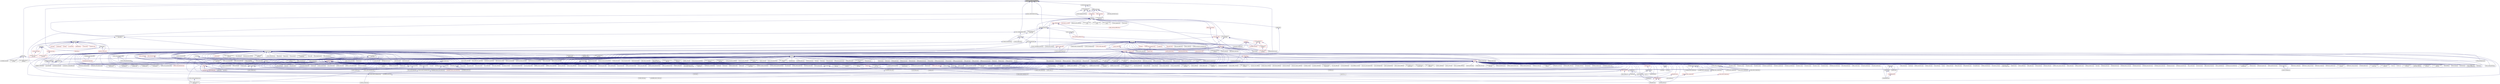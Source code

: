 digraph "action_was_object_migrated.hpp"
{
  edge [fontname="Helvetica",fontsize="10",labelfontname="Helvetica",labelfontsize="10"];
  node [fontname="Helvetica",fontsize="10",shape=record];
  Node107 [label="action_was_object_migrated.hpp",height=0.2,width=0.4,color="black", fillcolor="grey75", style="filled", fontcolor="black"];
  Node107 -> Node108 [dir="back",color="midnightblue",fontsize="10",style="solid",fontname="Helvetica"];
  Node108 [label="traits.hpp",height=0.2,width=0.4,color="black", fillcolor="white", style="filled",URL="$d7/db8/include_2traits_8hpp.html"];
  Node108 -> Node109 [dir="back",color="midnightblue",fontsize="10",style="solid",fontname="Helvetica"];
  Node109 [label="future_range_ambiguity\l_2032.cpp",height=0.2,width=0.4,color="black", fillcolor="white", style="filled",URL="$dc/d4e/future__range__ambiguity__2032_8cpp.html"];
  Node108 -> Node110 [dir="back",color="midnightblue",fontsize="10",style="solid",fontname="Helvetica"];
  Node110 [label="unordered_map.cpp",height=0.2,width=0.4,color="black", fillcolor="white", style="filled",URL="$d1/d75/unordered__map_8cpp.html"];
  Node108 -> Node111 [dir="back",color="midnightblue",fontsize="10",style="solid",fontname="Helvetica"];
  Node111 [label="async_cb_colocated.cpp",height=0.2,width=0.4,color="black", fillcolor="white", style="filled",URL="$d7/d7f/async__cb__colocated_8cpp.html"];
  Node108 -> Node112 [dir="back",color="midnightblue",fontsize="10",style="solid",fontname="Helvetica"];
  Node112 [label="partitioned_vector\l_iter.cpp",height=0.2,width=0.4,color="black", fillcolor="white", style="filled",URL="$dc/ddf/partitioned__vector__iter_8cpp.html"];
  Node107 -> Node113 [dir="back",color="midnightblue",fontsize="10",style="solid",fontname="Helvetica"];
  Node113 [label="async_implementations.hpp",height=0.2,width=0.4,color="black", fillcolor="white", style="filled",URL="$d8/df1/async__implementations_8hpp.html"];
  Node113 -> Node114 [dir="back",color="midnightblue",fontsize="10",style="solid",fontname="Helvetica"];
  Node114 [label="async.hpp",height=0.2,width=0.4,color="black", fillcolor="white", style="filled",URL="$d1/da1/lcos_2async_8hpp.html"];
  Node114 -> Node115 [dir="back",color="midnightblue",fontsize="10",style="solid",fontname="Helvetica"];
  Node115 [label="async.hpp",height=0.2,width=0.4,color="black", fillcolor="white", style="filled",URL="$d5/d2c/async_8hpp.html"];
  Node115 -> Node116 [dir="back",color="midnightblue",fontsize="10",style="solid",fontname="Helvetica"];
  Node116 [label="stencil_iterator.cpp",height=0.2,width=0.4,color="black", fillcolor="white", style="filled",URL="$d6/de1/server_2stencil__iterator_8cpp.html"];
  Node115 -> Node117 [dir="back",color="midnightblue",fontsize="10",style="solid",fontname="Helvetica"];
  Node117 [label="apply.hpp",height=0.2,width=0.4,color="red", fillcolor="white", style="filled",URL="$d7/d4c/apply_8hpp.html"];
  Node117 -> Node119 [dir="back",color="midnightblue",fontsize="10",style="solid",fontname="Helvetica"];
  Node119 [label="ostream.hpp",height=0.2,width=0.4,color="red", fillcolor="white", style="filled",URL="$d1/d38/ostream_8hpp.html"];
  Node117 -> Node1085 [dir="back",color="midnightblue",fontsize="10",style="solid",fontname="Helvetica"];
  Node1085 [label="parallel_executor.hpp",height=0.2,width=0.4,color="red", fillcolor="white", style="filled",URL="$d8/d39/parallel__executor_8hpp.html"];
  Node117 -> Node1117 [dir="back",color="midnightblue",fontsize="10",style="solid",fontname="Helvetica"];
  Node1117 [label="sequenced_executor.hpp",height=0.2,width=0.4,color="red", fillcolor="white", style="filled",URL="$d2/dea/sequenced__executor_8hpp.html"];
  Node117 -> Node1118 [dir="back",color="midnightblue",fontsize="10",style="solid",fontname="Helvetica"];
  Node1118 [label="thread_execution.hpp",height=0.2,width=0.4,color="red", fillcolor="white", style="filled",URL="$da/d8f/thread__execution_8hpp.html"];
  Node117 -> Node1081 [dir="back",color="midnightblue",fontsize="10",style="solid",fontname="Helvetica"];
  Node1081 [label="hpx_init.cpp",height=0.2,width=0.4,color="black", fillcolor="white", style="filled",URL="$d6/dfa/hpx__init_8cpp.html"];
  Node117 -> Node1132 [dir="back",color="midnightblue",fontsize="10",style="solid",fontname="Helvetica"];
  Node1132 [label="performance_counter\l_stub.cpp",height=0.2,width=0.4,color="black", fillcolor="white", style="filled",URL="$df/db0/performance__counter__stub_8cpp.html"];
  Node117 -> Node1133 [dir="back",color="midnightblue",fontsize="10",style="solid",fontname="Helvetica"];
  Node1133 [label="addressing_service.cpp",height=0.2,width=0.4,color="black", fillcolor="white", style="filled",URL="$d7/d38/addressing__service_8cpp.html"];
  Node117 -> Node1136 [dir="back",color="midnightblue",fontsize="10",style="solid",fontname="Helvetica"];
  Node1136 [label="memory_block_stubs.cpp",height=0.2,width=0.4,color="black", fillcolor="white", style="filled",URL="$d2/df8/memory__block__stubs_8cpp.html"];
  Node117 -> Node1137 [dir="back",color="midnightblue",fontsize="10",style="solid",fontname="Helvetica"];
  Node1137 [label="memory_stub.cpp",height=0.2,width=0.4,color="black", fillcolor="white", style="filled",URL="$de/ddf/memory__stub_8cpp.html"];
  Node117 -> Node1138 [dir="back",color="midnightblue",fontsize="10",style="solid",fontname="Helvetica"];
  Node1138 [label="runtime_support_stubs.cpp",height=0.2,width=0.4,color="black", fillcolor="white", style="filled",URL="$d8/d9f/runtime__support__stubs_8cpp.html"];
  Node117 -> Node1139 [dir="back",color="midnightblue",fontsize="10",style="solid",fontname="Helvetica"];
  Node1139 [label="get_locality_name.cpp",height=0.2,width=0.4,color="black", fillcolor="white", style="filled",URL="$da/d6f/get__locality__name_8cpp.html"];
  Node117 -> Node759 [dir="back",color="midnightblue",fontsize="10",style="solid",fontname="Helvetica"];
  Node759 [label="counting_semaphore.cpp",height=0.2,width=0.4,color="black", fillcolor="white", style="filled",URL="$df/de9/counting__semaphore_8cpp.html"];
  Node117 -> Node775 [dir="back",color="midnightblue",fontsize="10",style="solid",fontname="Helvetica"];
  Node775 [label="shared_mutex1.cpp",height=0.2,width=0.4,color="black", fillcolor="white", style="filled",URL="$d8/d57/shared__mutex1_8cpp.html"];
  Node117 -> Node776 [dir="back",color="midnightblue",fontsize="10",style="solid",fontname="Helvetica"];
  Node776 [label="shared_mutex2.cpp",height=0.2,width=0.4,color="black", fillcolor="white", style="filled",URL="$d1/d40/shared__mutex2_8cpp.html"];
  Node117 -> Node777 [dir="back",color="midnightblue",fontsize="10",style="solid",fontname="Helvetica"];
  Node777 [label="sliding_semaphore.cpp",height=0.2,width=0.4,color="black", fillcolor="white", style="filled",URL="$d2/d38/sliding__semaphore_8cpp.html"];
  Node115 -> Node1033 [dir="back",color="midnightblue",fontsize="10",style="solid",fontname="Helvetica"];
  Node1033 [label="partitioned_vector\l_impl.hpp",height=0.2,width=0.4,color="red", fillcolor="white", style="filled",URL="$d0/db1/partitioned__vector__impl_8hpp.html"];
  Node115 -> Node119 [dir="back",color="midnightblue",fontsize="10",style="solid",fontname="Helvetica"];
  Node115 -> Node1141 [dir="back",color="midnightblue",fontsize="10",style="solid",fontname="Helvetica"];
  Node1141 [label="child.hpp",height=0.2,width=0.4,color="red", fillcolor="white", style="filled",URL="$d5/dcf/child_8hpp.html"];
  Node115 -> Node1142 [dir="back",color="midnightblue",fontsize="10",style="solid",fontname="Helvetica"];
  Node1142 [label="async.hpp",height=0.2,width=0.4,color="red", fillcolor="white", style="filled",URL="$d4/d59/include_2async_8hpp.html"];
  Node1142 -> Node122 [dir="back",color="midnightblue",fontsize="10",style="solid",fontname="Helvetica"];
  Node122 [label="allgather.cpp",height=0.2,width=0.4,color="black", fillcolor="white", style="filled",URL="$d7/d06/allgather_8cpp.html"];
  Node1142 -> Node123 [dir="back",color="midnightblue",fontsize="10",style="solid",fontname="Helvetica"];
  Node123 [label="allgather_and_gate.cpp",height=0.2,width=0.4,color="black", fillcolor="white", style="filled",URL="$d1/d56/allgather__and__gate_8cpp.html"];
  Node1142 -> Node268 [dir="back",color="midnightblue",fontsize="10",style="solid",fontname="Helvetica"];
  Node268 [label="apex_policy_engine\l_active_thread_count.cpp",height=0.2,width=0.4,color="black", fillcolor="white", style="filled",URL="$d5/d01/apex__policy__engine__active__thread__count_8cpp.html"];
  Node1142 -> Node269 [dir="back",color="midnightblue",fontsize="10",style="solid",fontname="Helvetica"];
  Node269 [label="apex_policy_engine\l_events.cpp",height=0.2,width=0.4,color="black", fillcolor="white", style="filled",URL="$df/d0f/apex__policy__engine__events_8cpp.html"];
  Node1142 -> Node270 [dir="back",color="midnightblue",fontsize="10",style="solid",fontname="Helvetica"];
  Node270 [label="apex_policy_engine\l_periodic.cpp",height=0.2,width=0.4,color="black", fillcolor="white", style="filled",URL="$d5/d7b/apex__policy__engine__periodic_8cpp.html"];
  Node1142 -> Node342 [dir="back",color="midnightblue",fontsize="10",style="solid",fontname="Helvetica"];
  Node342 [label="factorial.cpp",height=0.2,width=0.4,color="black", fillcolor="white", style="filled",URL="$d9/d00/factorial_8cpp.html"];
  Node1142 -> Node348 [dir="back",color="midnightblue",fontsize="10",style="solid",fontname="Helvetica"];
  Node348 [label="quicksort.cpp",height=0.2,width=0.4,color="black", fillcolor="white", style="filled",URL="$d3/d1e/quicksort_8cpp.html"];
  Node1142 -> Node361 [dir="back",color="midnightblue",fontsize="10",style="solid",fontname="Helvetica"];
  Node361 [label="interpolator.cpp",height=0.2,width=0.4,color="black", fillcolor="white", style="filled",URL="$d5/d02/interpolator_8cpp.html"];
  Node1142 -> Node390 [dir="back",color="midnightblue",fontsize="10",style="solid",fontname="Helvetica"];
  Node390 [label="simple_central_tuplespace.hpp",height=0.2,width=0.4,color="black", fillcolor="white", style="filled",URL="$d0/d4b/stubs_2simple__central__tuplespace_8hpp.html"];
  Node390 -> Node391 [dir="back",color="midnightblue",fontsize="10",style="solid",fontname="Helvetica"];
  Node391 [label="simple_central_tuplespace.hpp",height=0.2,width=0.4,color="black", fillcolor="white", style="filled",URL="$d5/ddd/simple__central__tuplespace_8hpp.html"];
  Node391 -> Node168 [dir="back",color="midnightblue",fontsize="10",style="solid",fontname="Helvetica"];
  Node168 [label="simple_central_tuplespace\l_client.cpp",height=0.2,width=0.4,color="black", fillcolor="white", style="filled",URL="$d1/d7b/simple__central__tuplespace__client_8cpp.html"];
  Node1142 -> Node266 [dir="back",color="midnightblue",fontsize="10",style="solid",fontname="Helvetica"];
  Node266 [label="lcos.hpp",height=0.2,width=0.4,color="black", fillcolor="white", style="filled",URL="$d5/deb/lcos_8hpp.html"];
  Node266 -> Node123 [dir="back",color="midnightblue",fontsize="10",style="solid",fontname="Helvetica"];
  Node266 -> Node267 [dir="back",color="midnightblue",fontsize="10",style="solid",fontname="Helvetica"];
  Node267 [label="apex_balance.cpp",height=0.2,width=0.4,color="black", fillcolor="white", style="filled",URL="$d4/d8e/apex__balance_8cpp.html"];
  Node266 -> Node268 [dir="back",color="midnightblue",fontsize="10",style="solid",fontname="Helvetica"];
  Node266 -> Node269 [dir="back",color="midnightblue",fontsize="10",style="solid",fontname="Helvetica"];
  Node266 -> Node270 [dir="back",color="midnightblue",fontsize="10",style="solid",fontname="Helvetica"];
  Node266 -> Node271 [dir="back",color="midnightblue",fontsize="10",style="solid",fontname="Helvetica"];
  Node271 [label="heartbeat.cpp",height=0.2,width=0.4,color="black", fillcolor="white", style="filled",URL="$d8/d98/heartbeat_8cpp.html"];
  Node266 -> Node272 [dir="back",color="midnightblue",fontsize="10",style="solid",fontname="Helvetica"];
  Node272 [label="hello_world_component.hpp",height=0.2,width=0.4,color="black", fillcolor="white", style="filled",URL="$df/df0/hello__world__component_8hpp.html"];
  Node272 -> Node273 [dir="back",color="midnightblue",fontsize="10",style="solid",fontname="Helvetica"];
  Node273 [label="hello_world_client.cpp",height=0.2,width=0.4,color="black", fillcolor="white", style="filled",URL="$d5/da6/hello__world__client_8cpp.html"];
  Node272 -> Node131 [dir="back",color="midnightblue",fontsize="10",style="solid",fontname="Helvetica"];
  Node131 [label="hello_world_component.cpp",height=0.2,width=0.4,color="black", fillcolor="white", style="filled",URL="$d8/daa/hello__world__component_8cpp.html"];
  Node266 -> Node274 [dir="back",color="midnightblue",fontsize="10",style="solid",fontname="Helvetica"];
  Node274 [label="row.hpp",height=0.2,width=0.4,color="black", fillcolor="white", style="filled",URL="$dc/d69/row_8hpp.html"];
  Node274 -> Node275 [dir="back",color="midnightblue",fontsize="10",style="solid",fontname="Helvetica"];
  Node275 [label="grid.hpp",height=0.2,width=0.4,color="red", fillcolor="white", style="filled",URL="$dc/d8a/grid_8hpp.html"];
  Node275 -> Node132 [dir="back",color="midnightblue",fontsize="10",style="solid",fontname="Helvetica"];
  Node132 [label="jacobi.cpp",height=0.2,width=0.4,color="black", fillcolor="white", style="filled",URL="$d2/d27/jacobi_8cpp.html"];
  Node275 -> Node134 [dir="back",color="midnightblue",fontsize="10",style="solid",fontname="Helvetica"];
  Node134 [label="solver.hpp",height=0.2,width=0.4,color="red", fillcolor="white", style="filled",URL="$db/d9a/server_2solver_8hpp.html"];
  Node134 -> Node136 [dir="back",color="midnightblue",fontsize="10",style="solid",fontname="Helvetica"];
  Node136 [label="solver.cpp",height=0.2,width=0.4,color="black", fillcolor="white", style="filled",URL="$d6/d94/solver_8cpp.html"];
  Node275 -> Node138 [dir="back",color="midnightblue",fontsize="10",style="solid",fontname="Helvetica"];
  Node138 [label="grid.cpp",height=0.2,width=0.4,color="black", fillcolor="white", style="filled",URL="$d6/d1b/jacobi__component_2grid_8cpp.html"];
  Node274 -> Node133 [dir="back",color="midnightblue",fontsize="10",style="solid",fontname="Helvetica"];
  Node133 [label="stencil_iterator.hpp",height=0.2,width=0.4,color="black", fillcolor="white", style="filled",URL="$dc/d5c/server_2stencil__iterator_8hpp.html"];
  Node133 -> Node134 [dir="back",color="midnightblue",fontsize="10",style="solid",fontname="Helvetica"];
  Node133 -> Node116 [dir="back",color="midnightblue",fontsize="10",style="solid",fontname="Helvetica"];
  Node133 -> Node137 [dir="back",color="midnightblue",fontsize="10",style="solid",fontname="Helvetica"];
  Node137 [label="stencil_iterator.cpp",height=0.2,width=0.4,color="black", fillcolor="white", style="filled",URL="$d7/d71/stencil__iterator_8cpp.html"];
  Node274 -> Node138 [dir="back",color="midnightblue",fontsize="10",style="solid",fontname="Helvetica"];
  Node266 -> Node276 [dir="back",color="midnightblue",fontsize="10",style="solid",fontname="Helvetica"];
  Node276 [label="stencil_iterator.hpp",height=0.2,width=0.4,color="black", fillcolor="white", style="filled",URL="$d4/dc8/stencil__iterator_8hpp.html"];
  Node276 -> Node134 [dir="back",color="midnightblue",fontsize="10",style="solid",fontname="Helvetica"];
  Node276 -> Node133 [dir="back",color="midnightblue",fontsize="10",style="solid",fontname="Helvetica"];
  Node276 -> Node137 [dir="back",color="midnightblue",fontsize="10",style="solid",fontname="Helvetica"];
  Node266 -> Node133 [dir="back",color="midnightblue",fontsize="10",style="solid",fontname="Helvetica"];
  Node266 -> Node255 [dir="back",color="midnightblue",fontsize="10",style="solid",fontname="Helvetica"];
  Node255 [label="jacobi_hpx.cpp",height=0.2,width=0.4,color="black", fillcolor="white", style="filled",URL="$d8/d72/jacobi__hpx_8cpp.html"];
  Node266 -> Node277 [dir="back",color="midnightblue",fontsize="10",style="solid",fontname="Helvetica"];
  Node277 [label="jacobi_nonuniform_hpx.cpp",height=0.2,width=0.4,color="black", fillcolor="white", style="filled",URL="$de/d56/jacobi__nonuniform__hpx_8cpp.html"];
  Node266 -> Node148 [dir="back",color="midnightblue",fontsize="10",style="solid",fontname="Helvetica"];
  Node148 [label="enumerate_threads.cpp",height=0.2,width=0.4,color="black", fillcolor="white", style="filled",URL="$d3/dd4/enumerate__threads_8cpp.html"];
  Node266 -> Node278 [dir="back",color="midnightblue",fontsize="10",style="solid",fontname="Helvetica"];
  Node278 [label="fibonacci_await.cpp",height=0.2,width=0.4,color="black", fillcolor="white", style="filled",URL="$dc/d1c/fibonacci__await_8cpp.html"];
  Node266 -> Node279 [dir="back",color="midnightblue",fontsize="10",style="solid",fontname="Helvetica"];
  Node279 [label="fibonacci_dataflow.cpp",height=0.2,width=0.4,color="black", fillcolor="white", style="filled",URL="$df/d3d/fibonacci__dataflow_8cpp.html"];
  Node266 -> Node280 [dir="back",color="midnightblue",fontsize="10",style="solid",fontname="Helvetica"];
  Node280 [label="fibonacci_futures.cpp",height=0.2,width=0.4,color="black", fillcolor="white", style="filled",URL="$d6/de3/fibonacci__futures_8cpp.html"];
  Node266 -> Node281 [dir="back",color="midnightblue",fontsize="10",style="solid",fontname="Helvetica"];
  Node281 [label="fibonacci_futures_distributed.cpp",height=0.2,width=0.4,color="black", fillcolor="white", style="filled",URL="$d1/dc9/fibonacci__futures__distributed_8cpp.html"];
  Node266 -> Node151 [dir="back",color="midnightblue",fontsize="10",style="solid",fontname="Helvetica"];
  Node151 [label="fractals.cpp",height=0.2,width=0.4,color="black", fillcolor="white", style="filled",URL="$d8/d58/fractals_8cpp.html"];
  Node266 -> Node152 [dir="back",color="midnightblue",fontsize="10",style="solid",fontname="Helvetica"];
  Node152 [label="fractals_executor.cpp",height=0.2,width=0.4,color="black", fillcolor="white", style="filled",URL="$d9/da9/fractals__executor_8cpp.html"];
  Node266 -> Node282 [dir="back",color="midnightblue",fontsize="10",style="solid",fontname="Helvetica"];
  Node282 [label="fractals_struct.cpp",height=0.2,width=0.4,color="black", fillcolor="white", style="filled",URL="$d8/d2f/fractals__struct_8cpp.html"];
  Node266 -> Node153 [dir="back",color="midnightblue",fontsize="10",style="solid",fontname="Helvetica"];
  Node153 [label="hello_world.cpp",height=0.2,width=0.4,color="black", fillcolor="white", style="filled",URL="$d0/d67/hello__world_8cpp.html"];
  Node266 -> Node283 [dir="back",color="midnightblue",fontsize="10",style="solid",fontname="Helvetica"];
  Node283 [label="latch_local.cpp",height=0.2,width=0.4,color="black", fillcolor="white", style="filled",URL="$dd/dd3/latch__local_8cpp.html"];
  Node266 -> Node284 [dir="back",color="midnightblue",fontsize="10",style="solid",fontname="Helvetica"];
  Node284 [label="latch_remote.cpp",height=0.2,width=0.4,color="black", fillcolor="white", style="filled",URL="$df/d59/latch__remote_8cpp.html"];
  Node266 -> Node155 [dir="back",color="midnightblue",fontsize="10",style="solid",fontname="Helvetica"];
  Node155 [label="local_channel.cpp",height=0.2,width=0.4,color="black", fillcolor="white", style="filled",URL="$d0/d3e/local__channel_8cpp.html"];
  Node266 -> Node156 [dir="back",color="midnightblue",fontsize="10",style="solid",fontname="Helvetica"];
  Node156 [label="pingpong.cpp",height=0.2,width=0.4,color="black", fillcolor="white", style="filled",URL="$dd/d4d/pingpong_8cpp.html"];
  Node266 -> Node157 [dir="back",color="midnightblue",fontsize="10",style="solid",fontname="Helvetica"];
  Node157 [label="shared_mutex.cpp",height=0.2,width=0.4,color="black", fillcolor="white", style="filled",URL="$da/d0b/shared__mutex_8cpp.html"];
  Node266 -> Node285 [dir="back",color="midnightblue",fontsize="10",style="solid",fontname="Helvetica"];
  Node285 [label="wait_composition.cpp",height=0.2,width=0.4,color="black", fillcolor="white", style="filled",URL="$d6/d13/wait__composition_8cpp.html"];
  Node266 -> Node286 [dir="back",color="midnightblue",fontsize="10",style="solid",fontname="Helvetica"];
  Node286 [label="sheneos_compare.cpp",height=0.2,width=0.4,color="black", fillcolor="white", style="filled",URL="$dc/d11/sheneos__compare_8cpp.html"];
  Node266 -> Node287 [dir="back",color="midnightblue",fontsize="10",style="solid",fontname="Helvetica"];
  Node287 [label="spell_check_file.cpp",height=0.2,width=0.4,color="black", fillcolor="white", style="filled",URL="$df/df7/spell__check__file_8cpp.html"];
  Node266 -> Node288 [dir="back",color="midnightblue",fontsize="10",style="solid",fontname="Helvetica"];
  Node288 [label="spell_check_simple.cpp",height=0.2,width=0.4,color="black", fillcolor="white", style="filled",URL="$dd/d54/spell__check__simple_8cpp.html"];
  Node266 -> Node168 [dir="back",color="midnightblue",fontsize="10",style="solid",fontname="Helvetica"];
  Node266 -> Node289 [dir="back",color="midnightblue",fontsize="10",style="solid",fontname="Helvetica"];
  Node289 [label="hpx.hpp",height=0.2,width=0.4,color="red", fillcolor="white", style="filled",URL="$d0/daa/hpx_8hpp.html"];
  Node289 -> Node290 [dir="back",color="midnightblue",fontsize="10",style="solid",fontname="Helvetica"];
  Node290 [label="1d_stencil_1.cpp",height=0.2,width=0.4,color="black", fillcolor="white", style="filled",URL="$d2/db1/1d__stencil__1_8cpp.html"];
  Node289 -> Node291 [dir="back",color="midnightblue",fontsize="10",style="solid",fontname="Helvetica"];
  Node291 [label="1d_stencil_2.cpp",height=0.2,width=0.4,color="black", fillcolor="white", style="filled",URL="$d3/dd1/1d__stencil__2_8cpp.html"];
  Node289 -> Node292 [dir="back",color="midnightblue",fontsize="10",style="solid",fontname="Helvetica"];
  Node292 [label="1d_stencil_3.cpp",height=0.2,width=0.4,color="black", fillcolor="white", style="filled",URL="$db/d19/1d__stencil__3_8cpp.html"];
  Node289 -> Node293 [dir="back",color="midnightblue",fontsize="10",style="solid",fontname="Helvetica"];
  Node293 [label="1d_stencil_4.cpp",height=0.2,width=0.4,color="black", fillcolor="white", style="filled",URL="$d1/d7d/1d__stencil__4_8cpp.html"];
  Node289 -> Node294 [dir="back",color="midnightblue",fontsize="10",style="solid",fontname="Helvetica"];
  Node294 [label="1d_stencil_4_parallel.cpp",height=0.2,width=0.4,color="black", fillcolor="white", style="filled",URL="$d6/d05/1d__stencil__4__parallel_8cpp.html"];
  Node289 -> Node295 [dir="back",color="midnightblue",fontsize="10",style="solid",fontname="Helvetica"];
  Node295 [label="1d_stencil_4_repart.cpp",height=0.2,width=0.4,color="black", fillcolor="white", style="filled",URL="$d0/d6b/1d__stencil__4__repart_8cpp.html"];
  Node289 -> Node296 [dir="back",color="midnightblue",fontsize="10",style="solid",fontname="Helvetica"];
  Node296 [label="1d_stencil_4_throttle.cpp",height=0.2,width=0.4,color="black", fillcolor="white", style="filled",URL="$d6/de5/1d__stencil__4__throttle_8cpp.html"];
  Node289 -> Node297 [dir="back",color="midnightblue",fontsize="10",style="solid",fontname="Helvetica"];
  Node297 [label="1d_stencil_5.cpp",height=0.2,width=0.4,color="black", fillcolor="white", style="filled",URL="$d7/d2a/1d__stencil__5_8cpp.html"];
  Node289 -> Node298 [dir="back",color="midnightblue",fontsize="10",style="solid",fontname="Helvetica"];
  Node298 [label="1d_stencil_6.cpp",height=0.2,width=0.4,color="black", fillcolor="white", style="filled",URL="$db/de7/1d__stencil__6_8cpp.html"];
  Node289 -> Node299 [dir="back",color="midnightblue",fontsize="10",style="solid",fontname="Helvetica"];
  Node299 [label="1d_stencil_7.cpp",height=0.2,width=0.4,color="black", fillcolor="white", style="filled",URL="$d4/d5a/1d__stencil__7_8cpp.html"];
  Node289 -> Node300 [dir="back",color="midnightblue",fontsize="10",style="solid",fontname="Helvetica"];
  Node300 [label="1d_stencil_8.cpp",height=0.2,width=0.4,color="black", fillcolor="white", style="filled",URL="$df/de0/1d__stencil__8_8cpp.html"];
  Node289 -> Node301 [dir="back",color="midnightblue",fontsize="10",style="solid",fontname="Helvetica"];
  Node301 [label="accumulator.cpp",height=0.2,width=0.4,color="black", fillcolor="white", style="filled",URL="$d1/d81/accumulator_8cpp.html"];
  Node289 -> Node302 [dir="back",color="midnightblue",fontsize="10",style="solid",fontname="Helvetica"];
  Node302 [label="accumulator.hpp",height=0.2,width=0.4,color="black", fillcolor="white", style="filled",URL="$d4/d9d/server_2accumulator_8hpp.html"];
  Node302 -> Node301 [dir="back",color="midnightblue",fontsize="10",style="solid",fontname="Helvetica"];
  Node302 -> Node303 [dir="back",color="midnightblue",fontsize="10",style="solid",fontname="Helvetica"];
  Node303 [label="accumulator.hpp",height=0.2,width=0.4,color="red", fillcolor="white", style="filled",URL="$d8/d5e/accumulator_8hpp.html"];
  Node289 -> Node305 [dir="back",color="midnightblue",fontsize="10",style="solid",fontname="Helvetica"];
  Node305 [label="template_function_accumulator.hpp",height=0.2,width=0.4,color="black", fillcolor="white", style="filled",URL="$d7/da6/server_2template__function__accumulator_8hpp.html"];
  Node305 -> Node306 [dir="back",color="midnightblue",fontsize="10",style="solid",fontname="Helvetica"];
  Node306 [label="template_function_accumulator.cpp",height=0.2,width=0.4,color="black", fillcolor="white", style="filled",URL="$d5/d02/template__function__accumulator_8cpp.html"];
  Node305 -> Node307 [dir="back",color="midnightblue",fontsize="10",style="solid",fontname="Helvetica"];
  Node307 [label="template_function_accumulator.hpp",height=0.2,width=0.4,color="red", fillcolor="white", style="filled",URL="$d3/de9/template__function__accumulator_8hpp.html"];
  Node289 -> Node309 [dir="back",color="midnightblue",fontsize="10",style="solid",fontname="Helvetica"];
  Node309 [label="template_accumulator.cpp",height=0.2,width=0.4,color="black", fillcolor="white", style="filled",URL="$d0/d4a/template__accumulator_8cpp.html"];
  Node289 -> Node306 [dir="back",color="midnightblue",fontsize="10",style="solid",fontname="Helvetica"];
  Node289 -> Node307 [dir="back",color="midnightblue",fontsize="10",style="solid",fontname="Helvetica"];
  Node289 -> Node310 [dir="back",color="midnightblue",fontsize="10",style="solid",fontname="Helvetica"];
  Node310 [label="allgather_module.cpp",height=0.2,width=0.4,color="black", fillcolor="white", style="filled",URL="$df/de4/allgather__module_8cpp.html"];
  Node289 -> Node122 [dir="back",color="midnightblue",fontsize="10",style="solid",fontname="Helvetica"];
  Node289 -> Node123 [dir="back",color="midnightblue",fontsize="10",style="solid",fontname="Helvetica"];
  Node289 -> Node311 [dir="back",color="midnightblue",fontsize="10",style="solid",fontname="Helvetica"];
  Node311 [label="ag_client.cpp",height=0.2,width=0.4,color="black", fillcolor="white", style="filled",URL="$d4/d5d/ag__client_8cpp.html"];
  Node289 -> Node312 [dir="back",color="midnightblue",fontsize="10",style="solid",fontname="Helvetica"];
  Node312 [label="hpx_thread_phase.cpp",height=0.2,width=0.4,color="black", fillcolor="white", style="filled",URL="$d5/dca/hpx__thread__phase_8cpp.html"];
  Node289 -> Node128 [dir="back",color="midnightblue",fontsize="10",style="solid",fontname="Helvetica"];
  Node128 [label="os_thread_num.cpp",height=0.2,width=0.4,color="black", fillcolor="white", style="filled",URL="$d2/dfb/os__thread__num_8cpp.html"];
  Node289 -> Node313 [dir="back",color="midnightblue",fontsize="10",style="solid",fontname="Helvetica"];
  Node313 [label="cancelable_action.cpp",height=0.2,width=0.4,color="black", fillcolor="white", style="filled",URL="$d5/d0c/cancelable__action_8cpp.html"];
  Node289 -> Node314 [dir="back",color="midnightblue",fontsize="10",style="solid",fontname="Helvetica"];
  Node314 [label="cancelable_action.hpp",height=0.2,width=0.4,color="black", fillcolor="white", style="filled",URL="$d5/d4d/server_2cancelable__action_8hpp.html"];
  Node314 -> Node313 [dir="back",color="midnightblue",fontsize="10",style="solid",fontname="Helvetica"];
  Node314 -> Node315 [dir="back",color="midnightblue",fontsize="10",style="solid",fontname="Helvetica"];
  Node315 [label="cancelable_action.hpp",height=0.2,width=0.4,color="black", fillcolor="white", style="filled",URL="$d0/da3/stubs_2cancelable__action_8hpp.html"];
  Node315 -> Node316 [dir="back",color="midnightblue",fontsize="10",style="solid",fontname="Helvetica"];
  Node316 [label="cancelable_action.hpp",height=0.2,width=0.4,color="black", fillcolor="white", style="filled",URL="$d6/d28/cancelable__action_8hpp.html"];
  Node316 -> Node317 [dir="back",color="midnightblue",fontsize="10",style="solid",fontname="Helvetica"];
  Node317 [label="cancelable_action_client.cpp",height=0.2,width=0.4,color="black", fillcolor="white", style="filled",URL="$d1/db8/cancelable__action__client_8cpp.html"];
  Node289 -> Node315 [dir="back",color="midnightblue",fontsize="10",style="solid",fontname="Helvetica"];
  Node289 -> Node317 [dir="back",color="midnightblue",fontsize="10",style="solid",fontname="Helvetica"];
  Node289 -> Node260 [dir="back",color="midnightblue",fontsize="10",style="solid",fontname="Helvetica"];
  Node260 [label="cublas_matmul.cpp",height=0.2,width=0.4,color="black", fillcolor="white", style="filled",URL="$dd/d84/cublas__matmul_8cpp.html"];
  Node289 -> Node318 [dir="back",color="midnightblue",fontsize="10",style="solid",fontname="Helvetica"];
  Node318 [label="win_perf_counters.cpp",height=0.2,width=0.4,color="black", fillcolor="white", style="filled",URL="$d8/d11/win__perf__counters_8cpp.html"];
  Node289 -> Node319 [dir="back",color="midnightblue",fontsize="10",style="solid",fontname="Helvetica"];
  Node319 [label="win_perf_counters.hpp",height=0.2,width=0.4,color="black", fillcolor="white", style="filled",URL="$d5/da7/win__perf__counters_8hpp.html"];
  Node289 -> Node272 [dir="back",color="midnightblue",fontsize="10",style="solid",fontname="Helvetica"];
  Node289 -> Node320 [dir="back",color="midnightblue",fontsize="10",style="solid",fontname="Helvetica"];
  Node320 [label="interpolate1d.cpp",height=0.2,width=0.4,color="black", fillcolor="white", style="filled",URL="$d0/d05/interpolate1d_8cpp.html"];
  Node289 -> Node321 [dir="back",color="midnightblue",fontsize="10",style="solid",fontname="Helvetica"];
  Node321 [label="partition.hpp",height=0.2,width=0.4,color="black", fillcolor="white", style="filled",URL="$d0/d7a/examples_2interpolate1d_2interpolate1d_2partition_8hpp.html"];
  Node321 -> Node320 [dir="back",color="midnightblue",fontsize="10",style="solid",fontname="Helvetica"];
  Node321 -> Node322 [dir="back",color="midnightblue",fontsize="10",style="solid",fontname="Helvetica"];
  Node322 [label="interpolate1d.hpp",height=0.2,width=0.4,color="red", fillcolor="white", style="filled",URL="$d4/dc7/interpolate1d_8hpp.html"];
  Node322 -> Node320 [dir="back",color="midnightblue",fontsize="10",style="solid",fontname="Helvetica"];
  Node289 -> Node324 [dir="back",color="midnightblue",fontsize="10",style="solid",fontname="Helvetica"];
  Node324 [label="partition.hpp",height=0.2,width=0.4,color="black", fillcolor="white", style="filled",URL="$d0/dff/examples_2interpolate1d_2interpolate1d_2server_2partition_8hpp.html"];
  Node324 -> Node321 [dir="back",color="midnightblue",fontsize="10",style="solid",fontname="Helvetica"];
  Node324 -> Node325 [dir="back",color="midnightblue",fontsize="10",style="solid",fontname="Helvetica"];
  Node325 [label="partition.cpp",height=0.2,width=0.4,color="black", fillcolor="white", style="filled",URL="$d0/d4f/examples_2interpolate1d_2interpolate1d_2server_2partition_8cpp.html"];
  Node289 -> Node322 [dir="back",color="midnightblue",fontsize="10",style="solid",fontname="Helvetica"];
  Node289 -> Node326 [dir="back",color="midnightblue",fontsize="10",style="solid",fontname="Helvetica"];
  Node326 [label="read_values.cpp",height=0.2,width=0.4,color="black", fillcolor="white", style="filled",URL="$d0/d8c/interpolate1d_2interpolate1d_2read__values_8cpp.html"];
  Node289 -> Node325 [dir="back",color="midnightblue",fontsize="10",style="solid",fontname="Helvetica"];
  Node289 -> Node132 [dir="back",color="midnightblue",fontsize="10",style="solid",fontname="Helvetica"];
  Node289 -> Node138 [dir="back",color="midnightblue",fontsize="10",style="solid",fontname="Helvetica"];
  Node289 -> Node327 [dir="back",color="midnightblue",fontsize="10",style="solid",fontname="Helvetica"];
  Node327 [label="row.cpp",height=0.2,width=0.4,color="black", fillcolor="white", style="filled",URL="$d3/d86/server_2row_8cpp.html"];
  Node289 -> Node136 [dir="back",color="midnightblue",fontsize="10",style="solid",fontname="Helvetica"];
  Node289 -> Node116 [dir="back",color="midnightblue",fontsize="10",style="solid",fontname="Helvetica"];
  Node289 -> Node137 [dir="back",color="midnightblue",fontsize="10",style="solid",fontname="Helvetica"];
  Node289 -> Node328 [dir="back",color="midnightblue",fontsize="10",style="solid",fontname="Helvetica"];
  Node328 [label="jacobi.cpp",height=0.2,width=0.4,color="black", fillcolor="white", style="filled",URL="$d3/d44/smp_2jacobi_8cpp.html"];
  Node289 -> Node255 [dir="back",color="midnightblue",fontsize="10",style="solid",fontname="Helvetica"];
  Node289 -> Node329 [dir="back",color="midnightblue",fontsize="10",style="solid",fontname="Helvetica"];
  Node329 [label="jacobi_nonuniform.cpp",height=0.2,width=0.4,color="black", fillcolor="white", style="filled",URL="$dd/ddc/jacobi__nonuniform_8cpp.html"];
  Node289 -> Node277 [dir="back",color="midnightblue",fontsize="10",style="solid",fontname="Helvetica"];
  Node289 -> Node330 [dir="back",color="midnightblue",fontsize="10",style="solid",fontname="Helvetica"];
  Node330 [label="nqueen.cpp",height=0.2,width=0.4,color="black", fillcolor="white", style="filled",URL="$db/dca/nqueen_8cpp.html"];
  Node289 -> Node331 [dir="back",color="midnightblue",fontsize="10",style="solid",fontname="Helvetica"];
  Node331 [label="nqueen.hpp",height=0.2,width=0.4,color="red", fillcolor="white", style="filled",URL="$de/d58/server_2nqueen_8hpp.html"];
  Node331 -> Node330 [dir="back",color="midnightblue",fontsize="10",style="solid",fontname="Helvetica"];
  Node289 -> Node334 [dir="back",color="midnightblue",fontsize="10",style="solid",fontname="Helvetica"];
  Node334 [label="nqueen_client.cpp",height=0.2,width=0.4,color="black", fillcolor="white", style="filled",URL="$d3/d5e/nqueen__client_8cpp.html"];
  Node289 -> Node335 [dir="back",color="midnightblue",fontsize="10",style="solid",fontname="Helvetica"];
  Node335 [label="sine.cpp",height=0.2,width=0.4,color="black", fillcolor="white", style="filled",URL="$d3/d0d/server_2sine_8cpp.html"];
  Node289 -> Node336 [dir="back",color="midnightblue",fontsize="10",style="solid",fontname="Helvetica"];
  Node336 [label="sine.hpp",height=0.2,width=0.4,color="black", fillcolor="white", style="filled",URL="$d8/dac/sine_8hpp.html"];
  Node336 -> Node335 [dir="back",color="midnightblue",fontsize="10",style="solid",fontname="Helvetica"];
  Node336 -> Node337 [dir="back",color="midnightblue",fontsize="10",style="solid",fontname="Helvetica"];
  Node337 [label="sine.cpp",height=0.2,width=0.4,color="black", fillcolor="white", style="filled",URL="$d5/dd8/sine_8cpp.html"];
  Node289 -> Node337 [dir="back",color="midnightblue",fontsize="10",style="solid",fontname="Helvetica"];
  Node289 -> Node338 [dir="back",color="midnightblue",fontsize="10",style="solid",fontname="Helvetica"];
  Node338 [label="sine_client.cpp",height=0.2,width=0.4,color="black", fillcolor="white", style="filled",URL="$db/d62/sine__client_8cpp.html"];
  Node289 -> Node339 [dir="back",color="midnightblue",fontsize="10",style="solid",fontname="Helvetica"];
  Node339 [label="qt.cpp",height=0.2,width=0.4,color="black", fillcolor="white", style="filled",URL="$df/d90/qt_8cpp.html"];
  Node289 -> Node340 [dir="back",color="midnightblue",fontsize="10",style="solid",fontname="Helvetica"];
  Node340 [label="queue_client.cpp",height=0.2,width=0.4,color="black", fillcolor="white", style="filled",URL="$d7/d96/queue__client_8cpp.html"];
  Node289 -> Node147 [dir="back",color="midnightblue",fontsize="10",style="solid",fontname="Helvetica"];
  Node147 [label="customize_async.cpp",height=0.2,width=0.4,color="black", fillcolor="white", style="filled",URL="$d0/d82/customize__async_8cpp.html"];
  Node289 -> Node341 [dir="back",color="midnightblue",fontsize="10",style="solid",fontname="Helvetica"];
  Node341 [label="data_actions.cpp",height=0.2,width=0.4,color="black", fillcolor="white", style="filled",URL="$dc/d68/data__actions_8cpp.html"];
  Node289 -> Node149 [dir="back",color="midnightblue",fontsize="10",style="solid",fontname="Helvetica"];
  Node149 [label="error_handling.cpp",height=0.2,width=0.4,color="black", fillcolor="white", style="filled",URL="$d9/d96/error__handling_8cpp.html"];
  Node289 -> Node150 [dir="back",color="midnightblue",fontsize="10",style="solid",fontname="Helvetica"];
  Node150 [label="event_synchronization.cpp",height=0.2,width=0.4,color="black", fillcolor="white", style="filled",URL="$d0/d35/event__synchronization_8cpp.html"];
  Node289 -> Node342 [dir="back",color="midnightblue",fontsize="10",style="solid",fontname="Helvetica"];
  Node289 -> Node343 [dir="back",color="midnightblue",fontsize="10",style="solid",fontname="Helvetica"];
  Node343 [label="file_serialization.cpp",height=0.2,width=0.4,color="black", fillcolor="white", style="filled",URL="$de/d58/file__serialization_8cpp.html"];
  Node289 -> Node344 [dir="back",color="midnightblue",fontsize="10",style="solid",fontname="Helvetica"];
  Node344 [label="init_globally.cpp",height=0.2,width=0.4,color="black", fillcolor="white", style="filled",URL="$d6/dad/init__globally_8cpp.html"];
  Node289 -> Node256 [dir="back",color="midnightblue",fontsize="10",style="solid",fontname="Helvetica"];
  Node256 [label="interest_calculator.cpp",height=0.2,width=0.4,color="black", fillcolor="white", style="filled",URL="$d2/d86/interest__calculator_8cpp.html"];
  Node289 -> Node345 [dir="back",color="midnightblue",fontsize="10",style="solid",fontname="Helvetica"];
  Node345 [label="non_atomic_rma.cpp",height=0.2,width=0.4,color="black", fillcolor="white", style="filled",URL="$d7/d8b/non__atomic__rma_8cpp.html"];
  Node289 -> Node346 [dir="back",color="midnightblue",fontsize="10",style="solid",fontname="Helvetica"];
  Node346 [label="partitioned_vector\l_spmd_foreach.cpp",height=0.2,width=0.4,color="black", fillcolor="white", style="filled",URL="$db/d7c/partitioned__vector__spmd__foreach_8cpp.html"];
  Node289 -> Node347 [dir="back",color="midnightblue",fontsize="10",style="solid",fontname="Helvetica"];
  Node347 [label="pipeline1.cpp",height=0.2,width=0.4,color="black", fillcolor="white", style="filled",URL="$d5/d77/pipeline1_8cpp.html"];
  Node289 -> Node348 [dir="back",color="midnightblue",fontsize="10",style="solid",fontname="Helvetica"];
  Node289 -> Node349 [dir="back",color="midnightblue",fontsize="10",style="solid",fontname="Helvetica"];
  Node349 [label="receive_buffer.cpp",height=0.2,width=0.4,color="black", fillcolor="white", style="filled",URL="$d7/d10/receive__buffer_8cpp.html"];
  Node289 -> Node350 [dir="back",color="midnightblue",fontsize="10",style="solid",fontname="Helvetica"];
  Node350 [label="safe_object.cpp",height=0.2,width=0.4,color="black", fillcolor="white", style="filled",URL="$dd/d52/safe__object_8cpp.html"];
  Node289 -> Node161 [dir="back",color="midnightblue",fontsize="10",style="solid",fontname="Helvetica"];
  Node161 [label="sort_by_key_demo.cpp",height=0.2,width=0.4,color="black", fillcolor="white", style="filled",URL="$da/d20/sort__by__key__demo_8cpp.html"];
  Node289 -> Node351 [dir="back",color="midnightblue",fontsize="10",style="solid",fontname="Helvetica"];
  Node351 [label="timed_wake.cpp",height=0.2,width=0.4,color="black", fillcolor="white", style="filled",URL="$d8/df9/timed__wake_8cpp.html"];
  Node289 -> Node163 [dir="back",color="midnightblue",fontsize="10",style="solid",fontname="Helvetica"];
  Node163 [label="vector_counting_dotproduct.cpp",height=0.2,width=0.4,color="black", fillcolor="white", style="filled",URL="$df/de9/vector__counting__dotproduct_8cpp.html"];
  Node289 -> Node164 [dir="back",color="midnightblue",fontsize="10",style="solid",fontname="Helvetica"];
  Node164 [label="vector_zip_dotproduct.cpp",height=0.2,width=0.4,color="black", fillcolor="white", style="filled",URL="$dc/d18/vector__zip__dotproduct_8cpp.html"];
  Node289 -> Node352 [dir="back",color="midnightblue",fontsize="10",style="solid",fontname="Helvetica"];
  Node352 [label="zerocopy_rdma.cpp",height=0.2,width=0.4,color="black", fillcolor="white", style="filled",URL="$d1/dad/zerocopy__rdma_8cpp.html"];
  Node289 -> Node353 [dir="back",color="midnightblue",fontsize="10",style="solid",fontname="Helvetica"];
  Node353 [label="random_mem_access.cpp",height=0.2,width=0.4,color="black", fillcolor="white", style="filled",URL="$d1/d51/random__mem__access_8cpp.html"];
  Node289 -> Node354 [dir="back",color="midnightblue",fontsize="10",style="solid",fontname="Helvetica"];
  Node354 [label="random_mem_access.hpp",height=0.2,width=0.4,color="red", fillcolor="white", style="filled",URL="$d0/d19/server_2random__mem__access_8hpp.html"];
  Node354 -> Node353 [dir="back",color="midnightblue",fontsize="10",style="solid",fontname="Helvetica"];
  Node289 -> Node357 [dir="back",color="midnightblue",fontsize="10",style="solid",fontname="Helvetica"];
  Node357 [label="random_mem_access_client.cpp",height=0.2,width=0.4,color="black", fillcolor="white", style="filled",URL="$df/d1b/random__mem__access__client_8cpp.html"];
  Node289 -> Node165 [dir="back",color="midnightblue",fontsize="10",style="solid",fontname="Helvetica"];
  Node165 [label="oversubscribing_resource\l_partitioner.cpp",height=0.2,width=0.4,color="black", fillcolor="white", style="filled",URL="$dd/dee/oversubscribing__resource__partitioner_8cpp.html"];
  Node289 -> Node166 [dir="back",color="midnightblue",fontsize="10",style="solid",fontname="Helvetica"];
  Node166 [label="simple_resource_partitioner.cpp",height=0.2,width=0.4,color="black", fillcolor="white", style="filled",URL="$d5/df9/simple__resource__partitioner_8cpp.html"];
  Node289 -> Node358 [dir="back",color="midnightblue",fontsize="10",style="solid",fontname="Helvetica"];
  Node358 [label="dimension.hpp",height=0.2,width=0.4,color="red", fillcolor="white", style="filled",URL="$d6/d39/sheneos_2sheneos_2dimension_8hpp.html"];
  Node358 -> Node364 [dir="back",color="midnightblue",fontsize="10",style="solid",fontname="Helvetica"];
  Node364 [label="partition3d.hpp",height=0.2,width=0.4,color="black", fillcolor="white", style="filled",URL="$dd/dbf/server_2partition3d_8hpp.html"];
  Node364 -> Node365 [dir="back",color="midnightblue",fontsize="10",style="solid",fontname="Helvetica"];
  Node365 [label="partition3d.hpp",height=0.2,width=0.4,color="black", fillcolor="white", style="filled",URL="$d1/d50/partition3d_8hpp.html"];
  Node365 -> Node361 [dir="back",color="midnightblue",fontsize="10",style="solid",fontname="Helvetica"];
  Node365 -> Node366 [dir="back",color="midnightblue",fontsize="10",style="solid",fontname="Helvetica"];
  Node366 [label="interpolator.hpp",height=0.2,width=0.4,color="red", fillcolor="white", style="filled",URL="$dc/d3b/interpolator_8hpp.html"];
  Node366 -> Node361 [dir="back",color="midnightblue",fontsize="10",style="solid",fontname="Helvetica"];
  Node366 -> Node286 [dir="back",color="midnightblue",fontsize="10",style="solid",fontname="Helvetica"];
  Node366 -> Node368 [dir="back",color="midnightblue",fontsize="10",style="solid",fontname="Helvetica"];
  Node368 [label="sheneos_test.cpp",height=0.2,width=0.4,color="black", fillcolor="white", style="filled",URL="$d4/d6e/sheneos__test_8cpp.html"];
  Node364 -> Node363 [dir="back",color="midnightblue",fontsize="10",style="solid",fontname="Helvetica"];
  Node363 [label="partition3d.cpp",height=0.2,width=0.4,color="black", fillcolor="white", style="filled",URL="$de/d70/partition3d_8cpp.html"];
  Node289 -> Node361 [dir="back",color="midnightblue",fontsize="10",style="solid",fontname="Helvetica"];
  Node289 -> Node365 [dir="back",color="midnightblue",fontsize="10",style="solid",fontname="Helvetica"];
  Node289 -> Node364 [dir="back",color="midnightblue",fontsize="10",style="solid",fontname="Helvetica"];
  Node289 -> Node366 [dir="back",color="midnightblue",fontsize="10",style="solid",fontname="Helvetica"];
  Node289 -> Node369 [dir="back",color="midnightblue",fontsize="10",style="solid",fontname="Helvetica"];
  Node369 [label="configuration.hpp",height=0.2,width=0.4,color="red", fillcolor="white", style="filled",URL="$dc/d0a/configuration_8hpp.html"];
  Node369 -> Node366 [dir="back",color="midnightblue",fontsize="10",style="solid",fontname="Helvetica"];
  Node289 -> Node362 [dir="back",color="midnightblue",fontsize="10",style="solid",fontname="Helvetica"];
  Node362 [label="read_values.cpp",height=0.2,width=0.4,color="black", fillcolor="white", style="filled",URL="$d7/da4/sheneos_2sheneos_2read__values_8cpp.html"];
  Node289 -> Node363 [dir="back",color="midnightblue",fontsize="10",style="solid",fontname="Helvetica"];
  Node289 -> Node368 [dir="back",color="midnightblue",fontsize="10",style="solid",fontname="Helvetica"];
  Node289 -> Node371 [dir="back",color="midnightblue",fontsize="10",style="solid",fontname="Helvetica"];
  Node371 [label="startup_shutdown.cpp",height=0.2,width=0.4,color="black", fillcolor="white", style="filled",URL="$d3/dfc/server_2startup__shutdown_8cpp.html"];
  Node289 -> Node372 [dir="back",color="midnightblue",fontsize="10",style="solid",fontname="Helvetica"];
  Node372 [label="startup_shutdown.cpp",height=0.2,width=0.4,color="black", fillcolor="white", style="filled",URL="$d0/ddb/startup__shutdown_8cpp.html"];
  Node289 -> Node373 [dir="back",color="midnightblue",fontsize="10",style="solid",fontname="Helvetica"];
  Node373 [label="spin.cpp",height=0.2,width=0.4,color="black", fillcolor="white", style="filled",URL="$d7/df2/spin_8cpp.html"];
  Node289 -> Node374 [dir="back",color="midnightblue",fontsize="10",style="solid",fontname="Helvetica"];
  Node374 [label="throttle.cpp",height=0.2,width=0.4,color="black", fillcolor="white", style="filled",URL="$de/d56/server_2throttle_8cpp.html"];
  Node289 -> Node375 [dir="back",color="midnightblue",fontsize="10",style="solid",fontname="Helvetica"];
  Node375 [label="throttle.hpp",height=0.2,width=0.4,color="black", fillcolor="white", style="filled",URL="$db/dc9/server_2throttle_8hpp.html"];
  Node375 -> Node374 [dir="back",color="midnightblue",fontsize="10",style="solid",fontname="Helvetica"];
  Node375 -> Node376 [dir="back",color="midnightblue",fontsize="10",style="solid",fontname="Helvetica"];
  Node376 [label="throttle.hpp",height=0.2,width=0.4,color="black", fillcolor="white", style="filled",URL="$d5/dec/stubs_2throttle_8hpp.html"];
  Node376 -> Node377 [dir="back",color="midnightblue",fontsize="10",style="solid",fontname="Helvetica"];
  Node377 [label="throttle.hpp",height=0.2,width=0.4,color="black", fillcolor="white", style="filled",URL="$d2/d2e/throttle_8hpp.html"];
  Node377 -> Node378 [dir="back",color="midnightblue",fontsize="10",style="solid",fontname="Helvetica"];
  Node378 [label="throttle.cpp",height=0.2,width=0.4,color="black", fillcolor="white", style="filled",URL="$db/d02/throttle_8cpp.html"];
  Node377 -> Node379 [dir="back",color="midnightblue",fontsize="10",style="solid",fontname="Helvetica"];
  Node379 [label="throttle_client.cpp",height=0.2,width=0.4,color="black", fillcolor="white", style="filled",URL="$d0/db7/throttle__client_8cpp.html"];
  Node289 -> Node376 [dir="back",color="midnightblue",fontsize="10",style="solid",fontname="Helvetica"];
  Node289 -> Node378 [dir="back",color="midnightblue",fontsize="10",style="solid",fontname="Helvetica"];
  Node289 -> Node377 [dir="back",color="midnightblue",fontsize="10",style="solid",fontname="Helvetica"];
  Node289 -> Node380 [dir="back",color="midnightblue",fontsize="10",style="solid",fontname="Helvetica"];
  Node380 [label="transpose_await.cpp",height=0.2,width=0.4,color="black", fillcolor="white", style="filled",URL="$de/d68/transpose__await_8cpp.html"];
  Node289 -> Node381 [dir="back",color="midnightblue",fontsize="10",style="solid",fontname="Helvetica"];
  Node381 [label="transpose_block.cpp",height=0.2,width=0.4,color="black", fillcolor="white", style="filled",URL="$d0/de1/transpose__block_8cpp.html"];
  Node289 -> Node382 [dir="back",color="midnightblue",fontsize="10",style="solid",fontname="Helvetica"];
  Node382 [label="transpose_block_numa.cpp",height=0.2,width=0.4,color="black", fillcolor="white", style="filled",URL="$dd/d3b/transpose__block__numa_8cpp.html"];
  Node289 -> Node383 [dir="back",color="midnightblue",fontsize="10",style="solid",fontname="Helvetica"];
  Node383 [label="transpose_serial.cpp",height=0.2,width=0.4,color="black", fillcolor="white", style="filled",URL="$db/d74/transpose__serial_8cpp.html"];
  Node289 -> Node384 [dir="back",color="midnightblue",fontsize="10",style="solid",fontname="Helvetica"];
  Node384 [label="transpose_serial_block.cpp",height=0.2,width=0.4,color="black", fillcolor="white", style="filled",URL="$d8/daa/transpose__serial__block_8cpp.html"];
  Node289 -> Node385 [dir="back",color="midnightblue",fontsize="10",style="solid",fontname="Helvetica"];
  Node385 [label="transpose_serial_vector.cpp",height=0.2,width=0.4,color="black", fillcolor="white", style="filled",URL="$d4/d04/transpose__serial__vector_8cpp.html"];
  Node289 -> Node386 [dir="back",color="midnightblue",fontsize="10",style="solid",fontname="Helvetica"];
  Node386 [label="transpose_smp.cpp",height=0.2,width=0.4,color="black", fillcolor="white", style="filled",URL="$d2/d99/transpose__smp_8cpp.html"];
  Node289 -> Node387 [dir="back",color="midnightblue",fontsize="10",style="solid",fontname="Helvetica"];
  Node387 [label="transpose_smp_block.cpp",height=0.2,width=0.4,color="black", fillcolor="white", style="filled",URL="$da/d4d/transpose__smp__block_8cpp.html"];
  Node289 -> Node388 [dir="back",color="midnightblue",fontsize="10",style="solid",fontname="Helvetica"];
  Node388 [label="simple_central_tuplespace.hpp",height=0.2,width=0.4,color="black", fillcolor="white", style="filled",URL="$db/d69/server_2simple__central__tuplespace_8hpp.html"];
  Node388 -> Node389 [dir="back",color="midnightblue",fontsize="10",style="solid",fontname="Helvetica"];
  Node389 [label="simple_central_tuplespace.cpp",height=0.2,width=0.4,color="black", fillcolor="white", style="filled",URL="$d3/dec/simple__central__tuplespace_8cpp.html"];
  Node388 -> Node390 [dir="back",color="midnightblue",fontsize="10",style="solid",fontname="Helvetica"];
  Node289 -> Node392 [dir="back",color="midnightblue",fontsize="10",style="solid",fontname="Helvetica"];
  Node392 [label="tuples_warehouse.hpp",height=0.2,width=0.4,color="black", fillcolor="white", style="filled",URL="$da/de6/tuples__warehouse_8hpp.html"];
  Node392 -> Node388 [dir="back",color="midnightblue",fontsize="10",style="solid",fontname="Helvetica"];
  Node289 -> Node389 [dir="back",color="midnightblue",fontsize="10",style="solid",fontname="Helvetica"];
  Node289 -> Node393 [dir="back",color="midnightblue",fontsize="10",style="solid",fontname="Helvetica"];
  Node393 [label="hpx_runtime.cpp",height=0.2,width=0.4,color="black", fillcolor="white", style="filled",URL="$d7/d1e/hpx__runtime_8cpp.html"];
  Node289 -> Node261 [dir="back",color="midnightblue",fontsize="10",style="solid",fontname="Helvetica"];
  Node261 [label="synchronize.cpp",height=0.2,width=0.4,color="black", fillcolor="white", style="filled",URL="$da/da2/synchronize_8cpp.html"];
  Node289 -> Node394 [dir="back",color="midnightblue",fontsize="10",style="solid",fontname="Helvetica"];
  Node394 [label="agas_cache_timings.cpp",height=0.2,width=0.4,color="black", fillcolor="white", style="filled",URL="$dd/d37/agas__cache__timings_8cpp.html"];
  Node289 -> Node395 [dir="back",color="midnightblue",fontsize="10",style="solid",fontname="Helvetica"];
  Node395 [label="async_overheads.cpp",height=0.2,width=0.4,color="black", fillcolor="white", style="filled",URL="$de/da6/async__overheads_8cpp.html"];
  Node289 -> Node396 [dir="back",color="midnightblue",fontsize="10",style="solid",fontname="Helvetica"];
  Node396 [label="coroutines_call_overhead.cpp",height=0.2,width=0.4,color="black", fillcolor="white", style="filled",URL="$da/d1e/coroutines__call__overhead_8cpp.html"];
  Node289 -> Node169 [dir="back",color="midnightblue",fontsize="10",style="solid",fontname="Helvetica"];
  Node169 [label="foreach_scaling.cpp",height=0.2,width=0.4,color="black", fillcolor="white", style="filled",URL="$d4/d94/foreach__scaling_8cpp.html"];
  Node289 -> Node397 [dir="back",color="midnightblue",fontsize="10",style="solid",fontname="Helvetica"];
  Node397 [label="function_object_wrapper\l_overhead.cpp",height=0.2,width=0.4,color="black", fillcolor="white", style="filled",URL="$d5/d6f/function__object__wrapper__overhead_8cpp.html"];
  Node289 -> Node172 [dir="back",color="midnightblue",fontsize="10",style="solid",fontname="Helvetica"];
  Node172 [label="hpx_homogeneous_timed\l_task_spawn_executors.cpp",height=0.2,width=0.4,color="black", fillcolor="white", style="filled",URL="$d1/d3b/hpx__homogeneous__timed__task__spawn__executors_8cpp.html"];
  Node289 -> Node398 [dir="back",color="midnightblue",fontsize="10",style="solid",fontname="Helvetica"];
  Node398 [label="htts2_hpx.cpp",height=0.2,width=0.4,color="black", fillcolor="white", style="filled",URL="$d2/daf/htts2__hpx_8cpp.html"];
  Node289 -> Node174 [dir="back",color="midnightblue",fontsize="10",style="solid",fontname="Helvetica"];
  Node174 [label="partitioned_vector\l_foreach.cpp",height=0.2,width=0.4,color="black", fillcolor="white", style="filled",URL="$df/d5f/partitioned__vector__foreach_8cpp.html"];
  Node289 -> Node175 [dir="back",color="midnightblue",fontsize="10",style="solid",fontname="Helvetica"];
  Node175 [label="serialization_overhead.cpp",height=0.2,width=0.4,color="black", fillcolor="white", style="filled",URL="$d3/df8/serialization__overhead_8cpp.html"];
  Node289 -> Node176 [dir="back",color="midnightblue",fontsize="10",style="solid",fontname="Helvetica"];
  Node176 [label="sizeof.cpp",height=0.2,width=0.4,color="black", fillcolor="white", style="filled",URL="$d3/d0f/sizeof_8cpp.html"];
  Node289 -> Node177 [dir="back",color="midnightblue",fontsize="10",style="solid",fontname="Helvetica"];
  Node177 [label="skynet.cpp",height=0.2,width=0.4,color="black", fillcolor="white", style="filled",URL="$d0/dc3/skynet_8cpp.html"];
  Node289 -> Node180 [dir="back",color="midnightblue",fontsize="10",style="solid",fontname="Helvetica"];
  Node180 [label="stencil3_iterators.cpp",height=0.2,width=0.4,color="black", fillcolor="white", style="filled",URL="$db/d9e/stencil3__iterators_8cpp.html"];
  Node289 -> Node181 [dir="back",color="midnightblue",fontsize="10",style="solid",fontname="Helvetica"];
  Node181 [label="stream.cpp",height=0.2,width=0.4,color="black", fillcolor="white", style="filled",URL="$da/d5f/stream_8cpp.html"];
  Node289 -> Node399 [dir="back",color="midnightblue",fontsize="10",style="solid",fontname="Helvetica"];
  Node399 [label="timed_task_spawn.cpp",height=0.2,width=0.4,color="black", fillcolor="white", style="filled",URL="$df/de1/timed__task__spawn_8cpp.html"];
  Node289 -> Node182 [dir="back",color="midnightblue",fontsize="10",style="solid",fontname="Helvetica"];
  Node182 [label="transform_reduce_binary\l_scaling.cpp",height=0.2,width=0.4,color="black", fillcolor="white", style="filled",URL="$d1/dae/transform__reduce__binary__scaling_8cpp.html"];
  Node289 -> Node183 [dir="back",color="midnightblue",fontsize="10",style="solid",fontname="Helvetica"];
  Node183 [label="transform_reduce_scaling.cpp",height=0.2,width=0.4,color="black", fillcolor="white", style="filled",URL="$db/d2a/transform__reduce__scaling_8cpp.html"];
  Node289 -> Node185 [dir="back",color="midnightblue",fontsize="10",style="solid",fontname="Helvetica"];
  Node185 [label="minmax_element_performance.cpp",height=0.2,width=0.4,color="black", fillcolor="white", style="filled",URL="$d9/d93/minmax__element__performance_8cpp.html"];
  Node289 -> Node400 [dir="back",color="midnightblue",fontsize="10",style="solid",fontname="Helvetica"];
  Node400 [label="barrier_performance.cpp",height=0.2,width=0.4,color="black", fillcolor="white", style="filled",URL="$d6/d6c/barrier__performance_8cpp.html"];
  Node289 -> Node233 [dir="back",color="midnightblue",fontsize="10",style="solid",fontname="Helvetica"];
  Node233 [label="network_storage.cpp",height=0.2,width=0.4,color="black", fillcolor="white", style="filled",URL="$db/daa/network__storage_8cpp.html"];
  Node289 -> Node234 [dir="back",color="midnightblue",fontsize="10",style="solid",fontname="Helvetica"];
  Node234 [label="simple_profiler.hpp",height=0.2,width=0.4,color="black", fillcolor="white", style="filled",URL="$d8/d02/simple__profiler_8hpp.html"];
  Node234 -> Node233 [dir="back",color="midnightblue",fontsize="10",style="solid",fontname="Helvetica"];
  Node289 -> Node186 [dir="back",color="midnightblue",fontsize="10",style="solid",fontname="Helvetica"];
  Node186 [label="osu_bcast.cpp",height=0.2,width=0.4,color="black", fillcolor="white", style="filled",URL="$d3/dca/osu__bcast_8cpp.html"];
  Node289 -> Node187 [dir="back",color="midnightblue",fontsize="10",style="solid",fontname="Helvetica"];
  Node187 [label="osu_bibw.cpp",height=0.2,width=0.4,color="black", fillcolor="white", style="filled",URL="$d2/d04/osu__bibw_8cpp.html"];
  Node289 -> Node188 [dir="back",color="midnightblue",fontsize="10",style="solid",fontname="Helvetica"];
  Node188 [label="osu_bw.cpp",height=0.2,width=0.4,color="black", fillcolor="white", style="filled",URL="$d4/d20/osu__bw_8cpp.html"];
  Node289 -> Node189 [dir="back",color="midnightblue",fontsize="10",style="solid",fontname="Helvetica"];
  Node189 [label="osu_latency.cpp",height=0.2,width=0.4,color="black", fillcolor="white", style="filled",URL="$df/d58/osu__latency_8cpp.html"];
  Node289 -> Node190 [dir="back",color="midnightblue",fontsize="10",style="solid",fontname="Helvetica"];
  Node190 [label="osu_multi_lat.cpp",height=0.2,width=0.4,color="black", fillcolor="white", style="filled",URL="$d7/d91/osu__multi__lat_8cpp.html"];
  Node289 -> Node191 [dir="back",color="midnightblue",fontsize="10",style="solid",fontname="Helvetica"];
  Node191 [label="osu_scatter.cpp",height=0.2,width=0.4,color="black", fillcolor="white", style="filled",URL="$d4/d4c/osu__scatter_8cpp.html"];
  Node289 -> Node192 [dir="back",color="midnightblue",fontsize="10",style="solid",fontname="Helvetica"];
  Node192 [label="pingpong_performance.cpp",height=0.2,width=0.4,color="black", fillcolor="white", style="filled",URL="$de/d03/pingpong__performance_8cpp.html"];
  Node289 -> Node401 [dir="back",color="midnightblue",fontsize="10",style="solid",fontname="Helvetica"];
  Node401 [label="benchmark_is_heap.cpp",height=0.2,width=0.4,color="black", fillcolor="white", style="filled",URL="$da/d4f/benchmark__is__heap_8cpp.html"];
  Node289 -> Node402 [dir="back",color="midnightblue",fontsize="10",style="solid",fontname="Helvetica"];
  Node402 [label="benchmark_is_heap_until.cpp",height=0.2,width=0.4,color="black", fillcolor="white", style="filled",URL="$dc/df5/benchmark__is__heap__until_8cpp.html"];
  Node289 -> Node403 [dir="back",color="midnightblue",fontsize="10",style="solid",fontname="Helvetica"];
  Node403 [label="benchmark_merge.cpp",height=0.2,width=0.4,color="black", fillcolor="white", style="filled",URL="$dd/d49/benchmark__merge_8cpp.html"];
  Node289 -> Node404 [dir="back",color="midnightblue",fontsize="10",style="solid",fontname="Helvetica"];
  Node404 [label="benchmark_partition.cpp",height=0.2,width=0.4,color="black", fillcolor="white", style="filled",URL="$d9/d88/benchmark__partition_8cpp.html"];
  Node289 -> Node405 [dir="back",color="midnightblue",fontsize="10",style="solid",fontname="Helvetica"];
  Node405 [label="benchmark_partition\l_copy.cpp",height=0.2,width=0.4,color="black", fillcolor="white", style="filled",URL="$d3/d0e/benchmark__partition__copy_8cpp.html"];
  Node289 -> Node406 [dir="back",color="midnightblue",fontsize="10",style="solid",fontname="Helvetica"];
  Node406 [label="benchmark_unique_copy.cpp",height=0.2,width=0.4,color="black", fillcolor="white", style="filled",URL="$d9/d53/benchmark__unique__copy_8cpp.html"];
  Node289 -> Node407 [dir="back",color="midnightblue",fontsize="10",style="solid",fontname="Helvetica"];
  Node407 [label="action_move_semantics.cpp",height=0.2,width=0.4,color="black", fillcolor="white", style="filled",URL="$d4/db3/action__move__semantics_8cpp.html"];
  Node289 -> Node408 [dir="back",color="midnightblue",fontsize="10",style="solid",fontname="Helvetica"];
  Node408 [label="movable_objects.cpp",height=0.2,width=0.4,color="black", fillcolor="white", style="filled",URL="$d8/d65/movable__objects_8cpp.html"];
  Node289 -> Node409 [dir="back",color="midnightblue",fontsize="10",style="solid",fontname="Helvetica"];
  Node409 [label="duplicate_id_registration\l_1596.cpp",height=0.2,width=0.4,color="black", fillcolor="white", style="filled",URL="$db/d8d/duplicate__id__registration__1596_8cpp.html"];
  Node289 -> Node410 [dir="back",color="midnightblue",fontsize="10",style="solid",fontname="Helvetica"];
  Node410 [label="pass_by_value_id_type\l_action.cpp",height=0.2,width=0.4,color="black", fillcolor="white", style="filled",URL="$d0/de6/pass__by__value__id__type__action_8cpp.html"];
  Node289 -> Node411 [dir="back",color="midnightblue",fontsize="10",style="solid",fontname="Helvetica"];
  Node411 [label="register_with_basename\l_1804.cpp",height=0.2,width=0.4,color="black", fillcolor="white", style="filled",URL="$db/d95/register__with__basename__1804_8cpp.html"];
  Node289 -> Node412 [dir="back",color="midnightblue",fontsize="10",style="solid",fontname="Helvetica"];
  Node412 [label="send_gid_keep_component\l_1624.cpp",height=0.2,width=0.4,color="black", fillcolor="white", style="filled",URL="$d9/d49/send__gid__keep__component__1624_8cpp.html"];
  Node289 -> Node413 [dir="back",color="midnightblue",fontsize="10",style="solid",fontname="Helvetica"];
  Node413 [label="algorithms.cc",height=0.2,width=0.4,color="black", fillcolor="white", style="filled",URL="$d5/d1b/algorithms_8cc.html"];
  Node289 -> Node414 [dir="back",color="midnightblue",fontsize="10",style="solid",fontname="Helvetica"];
  Node414 [label="matrix_hpx.hh",height=0.2,width=0.4,color="black", fillcolor="white", style="filled",URL="$d5/d89/matrix__hpx_8hh.html"];
  Node414 -> Node415 [dir="back",color="midnightblue",fontsize="10",style="solid",fontname="Helvetica"];
  Node415 [label="block_matrix.hh",height=0.2,width=0.4,color="red", fillcolor="white", style="filled",URL="$dc/de8/block__matrix_8hh.html"];
  Node415 -> Node413 [dir="back",color="midnightblue",fontsize="10",style="solid",fontname="Helvetica"];
  Node415 -> Node419 [dir="back",color="midnightblue",fontsize="10",style="solid",fontname="Helvetica"];
  Node419 [label="block_matrix.cc",height=0.2,width=0.4,color="black", fillcolor="white", style="filled",URL="$de/d88/block__matrix_8cc.html"];
  Node415 -> Node418 [dir="back",color="midnightblue",fontsize="10",style="solid",fontname="Helvetica"];
  Node418 [label="tests.cc",height=0.2,width=0.4,color="black", fillcolor="white", style="filled",URL="$d6/d96/tests_8cc.html"];
  Node414 -> Node413 [dir="back",color="midnightblue",fontsize="10",style="solid",fontname="Helvetica"];
  Node414 -> Node417 [dir="back",color="midnightblue",fontsize="10",style="solid",fontname="Helvetica"];
  Node417 [label="matrix_hpx.cc",height=0.2,width=0.4,color="black", fillcolor="white", style="filled",URL="$d7/d32/matrix__hpx_8cc.html"];
  Node289 -> Node415 [dir="back",color="midnightblue",fontsize="10",style="solid",fontname="Helvetica"];
  Node289 -> Node419 [dir="back",color="midnightblue",fontsize="10",style="solid",fontname="Helvetica"];
  Node289 -> Node420 [dir="back",color="midnightblue",fontsize="10",style="solid",fontname="Helvetica"];
  Node420 [label="main.cc",height=0.2,width=0.4,color="black", fillcolor="white", style="filled",URL="$d9/d0f/main_8cc.html"];
  Node289 -> Node421 [dir="back",color="midnightblue",fontsize="10",style="solid",fontname="Helvetica"];
  Node421 [label="matrix.cc",height=0.2,width=0.4,color="black", fillcolor="white", style="filled",URL="$d7/dea/matrix_8cc.html"];
  Node289 -> Node417 [dir="back",color="midnightblue",fontsize="10",style="solid",fontname="Helvetica"];
  Node289 -> Node418 [dir="back",color="midnightblue",fontsize="10",style="solid",fontname="Helvetica"];
  Node289 -> Node194 [dir="back",color="midnightblue",fontsize="10",style="solid",fontname="Helvetica"];
  Node194 [label="client_1950.cpp",height=0.2,width=0.4,color="black", fillcolor="white", style="filled",URL="$d0/d79/client__1950_8cpp.html"];
  Node289 -> Node422 [dir="back",color="midnightblue",fontsize="10",style="solid",fontname="Helvetica"];
  Node422 [label="commandline_options\l_1437.cpp",height=0.2,width=0.4,color="black", fillcolor="white", style="filled",URL="$d5/dbd/commandline__options__1437_8cpp.html"];
  Node289 -> Node423 [dir="back",color="midnightblue",fontsize="10",style="solid",fontname="Helvetica"];
  Node423 [label="moveonly_constructor\l_arguments_1405.cpp",height=0.2,width=0.4,color="black", fillcolor="white", style="filled",URL="$d3/dcf/moveonly__constructor__arguments__1405_8cpp.html"];
  Node289 -> Node424 [dir="back",color="midnightblue",fontsize="10",style="solid",fontname="Helvetica"];
  Node424 [label="partitioned_vector\l_2201.cpp",height=0.2,width=0.4,color="black", fillcolor="white", style="filled",URL="$dc/d39/partitioned__vector__2201_8cpp.html"];
  Node289 -> Node425 [dir="back",color="midnightblue",fontsize="10",style="solid",fontname="Helvetica"];
  Node425 [label="dynamic_counters_loaded\l_1508.cpp",height=0.2,width=0.4,color="black", fillcolor="white", style="filled",URL="$db/d58/dynamic__counters__loaded__1508_8cpp.html"];
  Node289 -> Node426 [dir="back",color="midnightblue",fontsize="10",style="solid",fontname="Helvetica"];
  Node426 [label="id_type_ref_counting\l_1032.cpp",height=0.2,width=0.4,color="black", fillcolor="white", style="filled",URL="$d8/dfd/id__type__ref__counting__1032_8cpp.html"];
  Node289 -> Node195 [dir="back",color="midnightblue",fontsize="10",style="solid",fontname="Helvetica"];
  Node195 [label="lost_output_2236.cpp",height=0.2,width=0.4,color="black", fillcolor="white", style="filled",URL="$db/dd0/lost__output__2236_8cpp.html"];
  Node289 -> Node196 [dir="back",color="midnightblue",fontsize="10",style="solid",fontname="Helvetica"];
  Node196 [label="no_output_1173.cpp",height=0.2,width=0.4,color="black", fillcolor="white", style="filled",URL="$de/d67/no__output__1173_8cpp.html"];
  Node289 -> Node427 [dir="back",color="midnightblue",fontsize="10",style="solid",fontname="Helvetica"];
  Node427 [label="after_588.cpp",height=0.2,width=0.4,color="black", fillcolor="white", style="filled",URL="$dc/dc0/after__588_8cpp.html"];
  Node289 -> Node428 [dir="back",color="midnightblue",fontsize="10",style="solid",fontname="Helvetica"];
  Node428 [label="async_callback_with\l_bound_callback.cpp",height=0.2,width=0.4,color="black", fillcolor="white", style="filled",URL="$d2/dae/async__callback__with__bound__callback_8cpp.html"];
  Node289 -> Node429 [dir="back",color="midnightblue",fontsize="10",style="solid",fontname="Helvetica"];
  Node429 [label="async_unwrap_1037.cpp",height=0.2,width=0.4,color="black", fillcolor="white", style="filled",URL="$d4/d13/async__unwrap__1037_8cpp.html"];
  Node289 -> Node430 [dir="back",color="midnightblue",fontsize="10",style="solid",fontname="Helvetica"];
  Node430 [label="barrier_hang.cpp",height=0.2,width=0.4,color="black", fillcolor="white", style="filled",URL="$dd/d8b/barrier__hang_8cpp.html"];
  Node289 -> Node431 [dir="back",color="midnightblue",fontsize="10",style="solid",fontname="Helvetica"];
  Node431 [label="call_promise_get_gid\l_more_than_once.cpp",height=0.2,width=0.4,color="black", fillcolor="white", style="filled",URL="$d4/dd8/call__promise__get__gid__more__than__once_8cpp.html"];
  Node289 -> Node432 [dir="back",color="midnightblue",fontsize="10",style="solid",fontname="Helvetica"];
  Node432 [label="channel_register_as\l_2722.cpp",height=0.2,width=0.4,color="black", fillcolor="white", style="filled",URL="$d4/d98/channel__register__as__2722_8cpp.html"];
  Node289 -> Node433 [dir="back",color="midnightblue",fontsize="10",style="solid",fontname="Helvetica"];
  Node433 [label="dataflow_action_2008.cpp",height=0.2,width=0.4,color="black", fillcolor="white", style="filled",URL="$da/dad/dataflow__action__2008_8cpp.html"];
  Node289 -> Node434 [dir="back",color="midnightblue",fontsize="10",style="solid",fontname="Helvetica"];
  Node434 [label="dataflow_const_functor\l_773.cpp",height=0.2,width=0.4,color="black", fillcolor="white", style="filled",URL="$d3/df2/dataflow__const__functor__773_8cpp.html"];
  Node289 -> Node197 [dir="back",color="midnightblue",fontsize="10",style="solid",fontname="Helvetica"];
  Node197 [label="dataflow_future_swap.cpp",height=0.2,width=0.4,color="black", fillcolor="white", style="filled",URL="$dc/d8c/dataflow__future__swap_8cpp.html"];
  Node289 -> Node198 [dir="back",color="midnightblue",fontsize="10",style="solid",fontname="Helvetica"];
  Node198 [label="dataflow_future_swap2.cpp",height=0.2,width=0.4,color="black", fillcolor="white", style="filled",URL="$d1/db3/dataflow__future__swap2_8cpp.html"];
  Node289 -> Node435 [dir="back",color="midnightblue",fontsize="10",style="solid",fontname="Helvetica"];
  Node435 [label="dataflow_launch_775.cpp",height=0.2,width=0.4,color="black", fillcolor="white", style="filled",URL="$d7/d0d/dataflow__launch__775_8cpp.html"];
  Node289 -> Node436 [dir="back",color="midnightblue",fontsize="10",style="solid",fontname="Helvetica"];
  Node436 [label="dataflow_recursion\l_1613.cpp",height=0.2,width=0.4,color="black", fillcolor="white", style="filled",URL="$d0/d1f/dataflow__recursion__1613_8cpp.html"];
  Node289 -> Node437 [dir="back",color="midnightblue",fontsize="10",style="solid",fontname="Helvetica"];
  Node437 [label="dataflow_using_774.cpp",height=0.2,width=0.4,color="black", fillcolor="white", style="filled",URL="$d7/dfa/dataflow__using__774_8cpp.html"];
  Node289 -> Node438 [dir="back",color="midnightblue",fontsize="10",style="solid",fontname="Helvetica"];
  Node438 [label="exception_from_continuation\l_1613.cpp",height=0.2,width=0.4,color="black", fillcolor="white", style="filled",URL="$db/d28/exception__from__continuation__1613_8cpp.html"];
  Node289 -> Node439 [dir="back",color="midnightblue",fontsize="10",style="solid",fontname="Helvetica"];
  Node439 [label="fail_future_2667.cpp",height=0.2,width=0.4,color="black", fillcolor="white", style="filled",URL="$db/d7e/fail__future__2667_8cpp.html"];
  Node289 -> Node440 [dir="back",color="midnightblue",fontsize="10",style="solid",fontname="Helvetica"];
  Node440 [label="future_2667.cpp",height=0.2,width=0.4,color="black", fillcolor="white", style="filled",URL="$d2/dfd/future__2667_8cpp.html"];
  Node289 -> Node441 [dir="back",color="midnightblue",fontsize="10",style="solid",fontname="Helvetica"];
  Node441 [label="future_790.cpp",height=0.2,width=0.4,color="black", fillcolor="white", style="filled",URL="$de/d3d/future__790_8cpp.html"];
  Node289 -> Node442 [dir="back",color="midnightblue",fontsize="10",style="solid",fontname="Helvetica"];
  Node442 [label="future_unwrap_1182.cpp",height=0.2,width=0.4,color="black", fillcolor="white", style="filled",URL="$df/d7a/future__unwrap__1182_8cpp.html"];
  Node289 -> Node443 [dir="back",color="midnightblue",fontsize="10",style="solid",fontname="Helvetica"];
  Node443 [label="future_unwrap_878.cpp",height=0.2,width=0.4,color="black", fillcolor="white", style="filled",URL="$d9/ddf/future__unwrap__878_8cpp.html"];
  Node289 -> Node444 [dir="back",color="midnightblue",fontsize="10",style="solid",fontname="Helvetica"];
  Node444 [label="ignore_while_locked\l_1485.cpp",height=0.2,width=0.4,color="black", fillcolor="white", style="filled",URL="$db/d24/ignore__while__locked__1485_8cpp.html"];
  Node289 -> Node445 [dir="back",color="midnightblue",fontsize="10",style="solid",fontname="Helvetica"];
  Node445 [label="lifetime_588.cpp",height=0.2,width=0.4,color="black", fillcolor="white", style="filled",URL="$d7/dca/lifetime__588_8cpp.html"];
  Node289 -> Node446 [dir="back",color="midnightblue",fontsize="10",style="solid",fontname="Helvetica"];
  Node446 [label="lifetime_588_1.cpp",height=0.2,width=0.4,color="black", fillcolor="white", style="filled",URL="$de/d75/lifetime__588__1_8cpp.html"];
  Node289 -> Node447 [dir="back",color="midnightblue",fontsize="10",style="solid",fontname="Helvetica"];
  Node447 [label="multiple_gather_ops\l_2001.cpp",height=0.2,width=0.4,color="black", fillcolor="white", style="filled",URL="$d3/d95/multiple__gather__ops__2001_8cpp.html"];
  Node289 -> Node199 [dir="back",color="midnightblue",fontsize="10",style="solid",fontname="Helvetica"];
  Node199 [label="promise_1620.cpp",height=0.2,width=0.4,color="black", fillcolor="white", style="filled",URL="$d2/d67/promise__1620_8cpp.html"];
  Node289 -> Node448 [dir="back",color="midnightblue",fontsize="10",style="solid",fontname="Helvetica"];
  Node448 [label="promise_leak_996.cpp",height=0.2,width=0.4,color="black", fillcolor="white", style="filled",URL="$d0/d7e/promise__leak__996_8cpp.html"];
  Node289 -> Node449 [dir="back",color="midnightblue",fontsize="10",style="solid",fontname="Helvetica"];
  Node449 [label="receive_buffer_1733.cpp",height=0.2,width=0.4,color="black", fillcolor="white", style="filled",URL="$d1/d0e/receive__buffer__1733_8cpp.html"];
  Node289 -> Node450 [dir="back",color="midnightblue",fontsize="10",style="solid",fontname="Helvetica"];
  Node450 [label="safely_destroy_promise\l_1481.cpp",height=0.2,width=0.4,color="black", fillcolor="white", style="filled",URL="$dd/d62/safely__destroy__promise__1481_8cpp.html"];
  Node289 -> Node451 [dir="back",color="midnightblue",fontsize="10",style="solid",fontname="Helvetica"];
  Node451 [label="set_hpx_limit_798.cpp",height=0.2,width=0.4,color="black", fillcolor="white", style="filled",URL="$d2/dfb/set__hpx__limit__798_8cpp.html"];
  Node289 -> Node452 [dir="back",color="midnightblue",fontsize="10",style="solid",fontname="Helvetica"];
  Node452 [label="shared_mutex_1702.cpp",height=0.2,width=0.4,color="black", fillcolor="white", style="filled",URL="$d2/d66/shared__mutex__1702_8cpp.html"];
  Node289 -> Node453 [dir="back",color="midnightblue",fontsize="10",style="solid",fontname="Helvetica"];
  Node453 [label="shared_stated_leaked\l_1211.cpp",height=0.2,width=0.4,color="black", fillcolor="white", style="filled",URL="$dc/dce/shared__stated__leaked__1211_8cpp.html"];
  Node289 -> Node454 [dir="back",color="midnightblue",fontsize="10",style="solid",fontname="Helvetica"];
  Node454 [label="split_future_2246.cpp",height=0.2,width=0.4,color="black", fillcolor="white", style="filled",URL="$db/d2b/split__future__2246_8cpp.html"];
  Node289 -> Node200 [dir="back",color="midnightblue",fontsize="10",style="solid",fontname="Helvetica"];
  Node200 [label="wait_all_hang_1946.cpp",height=0.2,width=0.4,color="black", fillcolor="white", style="filled",URL="$d5/d69/wait__all__hang__1946_8cpp.html"];
  Node289 -> Node455 [dir="back",color="midnightblue",fontsize="10",style="solid",fontname="Helvetica"];
  Node455 [label="wait_for_1751.cpp",height=0.2,width=0.4,color="black", fillcolor="white", style="filled",URL="$d9/d48/wait__for__1751_8cpp.html"];
  Node289 -> Node456 [dir="back",color="midnightblue",fontsize="10",style="solid",fontname="Helvetica"];
  Node456 [label="when_all_vectors_1623.cpp",height=0.2,width=0.4,color="black", fillcolor="white", style="filled",URL="$dd/d2e/when__all__vectors__1623_8cpp.html"];
  Node289 -> Node457 [dir="back",color="midnightblue",fontsize="10",style="solid",fontname="Helvetica"];
  Node457 [label="multiple_init.cpp",height=0.2,width=0.4,color="black", fillcolor="white", style="filled",URL="$df/d43/multiple__init_8cpp.html"];
  Node289 -> Node458 [dir="back",color="midnightblue",fontsize="10",style="solid",fontname="Helvetica"];
  Node458 [label="is_executor_1691.cpp",height=0.2,width=0.4,color="black", fillcolor="white", style="filled",URL="$d2/d1e/is__executor__1691_8cpp.html"];
  Node289 -> Node459 [dir="back",color="midnightblue",fontsize="10",style="solid",fontname="Helvetica"];
  Node459 [label="for_each_annotated\l_function.cpp",height=0.2,width=0.4,color="black", fillcolor="white", style="filled",URL="$d5/dbf/for__each__annotated__function_8cpp.html"];
  Node289 -> Node460 [dir="back",color="midnightblue",fontsize="10",style="solid",fontname="Helvetica"];
  Node460 [label="for_loop_2281.cpp",height=0.2,width=0.4,color="black", fillcolor="white", style="filled",URL="$de/d36/for__loop__2281_8cpp.html"];
  Node289 -> Node461 [dir="back",color="midnightblue",fontsize="10",style="solid",fontname="Helvetica"];
  Node461 [label="minimal_findend.cpp",height=0.2,width=0.4,color="black", fillcolor="white", style="filled",URL="$da/d34/minimal__findend_8cpp.html"];
  Node289 -> Node462 [dir="back",color="midnightblue",fontsize="10",style="solid",fontname="Helvetica"];
  Node462 [label="scan_different_inits.cpp",height=0.2,width=0.4,color="black", fillcolor="white", style="filled",URL="$d6/d4b/scan__different__inits_8cpp.html"];
  Node289 -> Node463 [dir="back",color="midnightblue",fontsize="10",style="solid",fontname="Helvetica"];
  Node463 [label="scan_non_commutative.cpp",height=0.2,width=0.4,color="black", fillcolor="white", style="filled",URL="$d8/de4/scan__non__commutative_8cpp.html"];
  Node289 -> Node464 [dir="back",color="midnightblue",fontsize="10",style="solid",fontname="Helvetica"];
  Node464 [label="scan_shortlength.cpp",height=0.2,width=0.4,color="black", fillcolor="white", style="filled",URL="$de/d75/scan__shortlength_8cpp.html"];
  Node289 -> Node465 [dir="back",color="midnightblue",fontsize="10",style="solid",fontname="Helvetica"];
  Node465 [label="search_zerolength.cpp",height=0.2,width=0.4,color="black", fillcolor="white", style="filled",URL="$d0/d9f/search__zerolength_8cpp.html"];
  Node289 -> Node466 [dir="back",color="midnightblue",fontsize="10",style="solid",fontname="Helvetica"];
  Node466 [label="static_chunker_2282.cpp",height=0.2,width=0.4,color="black", fillcolor="white", style="filled",URL="$d5/d52/static__chunker__2282_8cpp.html"];
  Node289 -> Node467 [dir="back",color="midnightblue",fontsize="10",style="solid",fontname="Helvetica"];
  Node467 [label="papi_counters_active\l_interface.cpp",height=0.2,width=0.4,color="black", fillcolor="white", style="filled",URL="$db/dd5/papi__counters__active__interface_8cpp.html"];
  Node289 -> Node468 [dir="back",color="midnightblue",fontsize="10",style="solid",fontname="Helvetica"];
  Node468 [label="papi_counters_basic\l_functions.cpp",height=0.2,width=0.4,color="black", fillcolor="white", style="filled",URL="$da/dc8/papi__counters__basic__functions_8cpp.html"];
  Node289 -> Node469 [dir="back",color="midnightblue",fontsize="10",style="solid",fontname="Helvetica"];
  Node469 [label="papi_counters_segfault\l_1890.cpp",height=0.2,width=0.4,color="black", fillcolor="white", style="filled",URL="$df/d76/papi__counters__segfault__1890_8cpp.html"];
  Node289 -> Node470 [dir="back",color="midnightblue",fontsize="10",style="solid",fontname="Helvetica"];
  Node470 [label="statistics_2666.cpp",height=0.2,width=0.4,color="black", fillcolor="white", style="filled",URL="$d7/d98/statistics__2666_8cpp.html"];
  Node289 -> Node471 [dir="back",color="midnightblue",fontsize="10",style="solid",fontname="Helvetica"];
  Node471 [label="uptime_1737.cpp",height=0.2,width=0.4,color="black", fillcolor="white", style="filled",URL="$d7/d12/uptime__1737_8cpp.html"];
  Node289 -> Node472 [dir="back",color="midnightblue",fontsize="10",style="solid",fontname="Helvetica"];
  Node472 [label="block_os_threads_1036.cpp",height=0.2,width=0.4,color="black", fillcolor="white", style="filled",URL="$d7/d92/block__os__threads__1036_8cpp.html"];
  Node289 -> Node473 [dir="back",color="midnightblue",fontsize="10",style="solid",fontname="Helvetica"];
  Node473 [label="resume_priority.cpp",height=0.2,width=0.4,color="black", fillcolor="white", style="filled",URL="$de/d5e/resume__priority_8cpp.html"];
  Node289 -> Node474 [dir="back",color="midnightblue",fontsize="10",style="solid",fontname="Helvetica"];
  Node474 [label="thread_data_1111.cpp",height=0.2,width=0.4,color="black", fillcolor="white", style="filled",URL="$d5/d15/thread__data__1111_8cpp.html"];
  Node289 -> Node475 [dir="back",color="midnightblue",fontsize="10",style="solid",fontname="Helvetica"];
  Node475 [label="thread_pool_executor\l_1112.cpp",height=0.2,width=0.4,color="black", fillcolor="white", style="filled",URL="$df/daa/thread__pool__executor__1112_8cpp.html"];
  Node289 -> Node476 [dir="back",color="midnightblue",fontsize="10",style="solid",fontname="Helvetica"];
  Node476 [label="thread_pool_executor\l_1114.cpp",height=0.2,width=0.4,color="black", fillcolor="white", style="filled",URL="$d8/d63/thread__pool__executor__1114_8cpp.html"];
  Node289 -> Node477 [dir="back",color="midnightblue",fontsize="10",style="solid",fontname="Helvetica"];
  Node477 [label="thread_rescheduling.cpp",height=0.2,width=0.4,color="black", fillcolor="white", style="filled",URL="$d6/d6d/thread__rescheduling_8cpp.html"];
  Node289 -> Node478 [dir="back",color="midnightblue",fontsize="10",style="solid",fontname="Helvetica"];
  Node478 [label="thread_suspend_duration.cpp",height=0.2,width=0.4,color="black", fillcolor="white", style="filled",URL="$db/d59/thread__suspend__duration_8cpp.html"];
  Node289 -> Node479 [dir="back",color="midnightblue",fontsize="10",style="solid",fontname="Helvetica"];
  Node479 [label="thread_suspend_pending.cpp",height=0.2,width=0.4,color="black", fillcolor="white", style="filled",URL="$de/d29/thread__suspend__pending_8cpp.html"];
  Node289 -> Node480 [dir="back",color="midnightblue",fontsize="10",style="solid",fontname="Helvetica"];
  Node480 [label="threads_all_1422.cpp",height=0.2,width=0.4,color="black", fillcolor="white", style="filled",URL="$d2/d38/threads__all__1422_8cpp.html"];
  Node289 -> Node481 [dir="back",color="midnightblue",fontsize="10",style="solid",fontname="Helvetica"];
  Node481 [label="unhandled_exception\l_582.cpp",height=0.2,width=0.4,color="black", fillcolor="white", style="filled",URL="$d9/d1e/unhandled__exception__582_8cpp.html"];
  Node289 -> Node482 [dir="back",color="midnightblue",fontsize="10",style="solid",fontname="Helvetica"];
  Node482 [label="configuration_1572.cpp",height=0.2,width=0.4,color="black", fillcolor="white", style="filled",URL="$d9/d26/configuration__1572_8cpp.html"];
  Node289 -> Node201 [dir="back",color="midnightblue",fontsize="10",style="solid",fontname="Helvetica"];
  Node201 [label="function_argument.cpp",height=0.2,width=0.4,color="black", fillcolor="white", style="filled",URL="$db/da3/function__argument_8cpp.html"];
  Node289 -> Node483 [dir="back",color="midnightblue",fontsize="10",style="solid",fontname="Helvetica"];
  Node483 [label="serialize_buffer_1069.cpp",height=0.2,width=0.4,color="black", fillcolor="white", style="filled",URL="$d4/dc0/serialize__buffer__1069_8cpp.html"];
  Node289 -> Node484 [dir="back",color="midnightblue",fontsize="10",style="solid",fontname="Helvetica"];
  Node484 [label="unwrapped_1528.cpp",height=0.2,width=0.4,color="black", fillcolor="white", style="filled",URL="$d7/d63/unwrapped__1528_8cpp.html"];
  Node289 -> Node485 [dir="back",color="midnightblue",fontsize="10",style="solid",fontname="Helvetica"];
  Node485 [label="managed_refcnt_checker.cpp",height=0.2,width=0.4,color="black", fillcolor="white", style="filled",URL="$d3/d8d/managed__refcnt__checker_8cpp.html"];
  Node289 -> Node486 [dir="back",color="midnightblue",fontsize="10",style="solid",fontname="Helvetica"];
  Node486 [label="managed_refcnt_checker.hpp",height=0.2,width=0.4,color="red", fillcolor="white", style="filled",URL="$db/dd0/managed__refcnt__checker_8hpp.html"];
  Node486 -> Node215 [dir="back",color="midnightblue",fontsize="10",style="solid",fontname="Helvetica"];
  Node215 [label="split_credit.cpp",height=0.2,width=0.4,color="black", fillcolor="white", style="filled",URL="$dc/d1c/split__credit_8cpp.html"];
  Node289 -> Node203 [dir="back",color="midnightblue",fontsize="10",style="solid",fontname="Helvetica"];
  Node203 [label="managed_refcnt_checker.cpp",height=0.2,width=0.4,color="black", fillcolor="white", style="filled",URL="$d7/d11/server_2managed__refcnt__checker_8cpp.html"];
  Node289 -> Node487 [dir="back",color="midnightblue",fontsize="10",style="solid",fontname="Helvetica"];
  Node487 [label="managed_refcnt_checker.hpp",height=0.2,width=0.4,color="black", fillcolor="white", style="filled",URL="$df/da6/server_2managed__refcnt__checker_8hpp.html"];
  Node487 -> Node485 [dir="back",color="midnightblue",fontsize="10",style="solid",fontname="Helvetica"];
  Node487 -> Node203 [dir="back",color="midnightblue",fontsize="10",style="solid",fontname="Helvetica"];
  Node487 -> Node488 [dir="back",color="midnightblue",fontsize="10",style="solid",fontname="Helvetica"];
  Node488 [label="managed_refcnt_checker.hpp",height=0.2,width=0.4,color="black", fillcolor="white", style="filled",URL="$d3/d77/stubs_2managed__refcnt__checker_8hpp.html"];
  Node488 -> Node486 [dir="back",color="midnightblue",fontsize="10",style="solid",fontname="Helvetica"];
  Node289 -> Node204 [dir="back",color="midnightblue",fontsize="10",style="solid",fontname="Helvetica"];
  Node204 [label="simple_refcnt_checker.cpp",height=0.2,width=0.4,color="black", fillcolor="white", style="filled",URL="$d7/d14/server_2simple__refcnt__checker_8cpp.html"];
  Node289 -> Node489 [dir="back",color="midnightblue",fontsize="10",style="solid",fontname="Helvetica"];
  Node489 [label="simple_refcnt_checker.hpp",height=0.2,width=0.4,color="black", fillcolor="white", style="filled",URL="$d6/d3d/server_2simple__refcnt__checker_8hpp.html"];
  Node489 -> Node204 [dir="back",color="midnightblue",fontsize="10",style="solid",fontname="Helvetica"];
  Node489 -> Node490 [dir="back",color="midnightblue",fontsize="10",style="solid",fontname="Helvetica"];
  Node490 [label="simple_refcnt_checker.cpp",height=0.2,width=0.4,color="black", fillcolor="white", style="filled",URL="$df/d16/simple__refcnt__checker_8cpp.html"];
  Node489 -> Node491 [dir="back",color="midnightblue",fontsize="10",style="solid",fontname="Helvetica"];
  Node491 [label="simple_refcnt_checker.hpp",height=0.2,width=0.4,color="black", fillcolor="white", style="filled",URL="$da/d8e/stubs_2simple__refcnt__checker_8hpp.html"];
  Node491 -> Node492 [dir="back",color="midnightblue",fontsize="10",style="solid",fontname="Helvetica"];
  Node492 [label="simple_refcnt_checker.hpp",height=0.2,width=0.4,color="red", fillcolor="white", style="filled",URL="$dd/d4e/simple__refcnt__checker_8hpp.html"];
  Node492 -> Node215 [dir="back",color="midnightblue",fontsize="10",style="solid",fontname="Helvetica"];
  Node289 -> Node493 [dir="back",color="midnightblue",fontsize="10",style="solid",fontname="Helvetica"];
  Node493 [label="simple_mobile_object.cpp",height=0.2,width=0.4,color="black", fillcolor="white", style="filled",URL="$d2/da7/simple__mobile__object_8cpp.html"];
  Node289 -> Node490 [dir="back",color="midnightblue",fontsize="10",style="solid",fontname="Helvetica"];
  Node289 -> Node492 [dir="back",color="midnightblue",fontsize="10",style="solid",fontname="Helvetica"];
  Node289 -> Node488 [dir="back",color="midnightblue",fontsize="10",style="solid",fontname="Helvetica"];
  Node289 -> Node491 [dir="back",color="midnightblue",fontsize="10",style="solid",fontname="Helvetica"];
  Node289 -> Node494 [dir="back",color="midnightblue",fontsize="10",style="solid",fontname="Helvetica"];
  Node494 [label="gid_type.cpp",height=0.2,width=0.4,color="black", fillcolor="white", style="filled",URL="$d4/d63/gid__type_8cpp.html"];
  Node289 -> Node218 [dir="back",color="midnightblue",fontsize="10",style="solid",fontname="Helvetica"];
  Node218 [label="test.cpp",height=0.2,width=0.4,color="black", fillcolor="white", style="filled",URL="$df/dac/test_8cpp.html"];
  Node289 -> Node495 [dir="back",color="midnightblue",fontsize="10",style="solid",fontname="Helvetica"];
  Node495 [label="launch_process.cpp",height=0.2,width=0.4,color="black", fillcolor="white", style="filled",URL="$df/ddc/launch__process_8cpp.html"];
  Node289 -> Node496 [dir="back",color="midnightblue",fontsize="10",style="solid",fontname="Helvetica"];
  Node496 [label="launched_process.cpp",height=0.2,width=0.4,color="black", fillcolor="white", style="filled",URL="$d8/de7/launched__process_8cpp.html"];
  Node289 -> Node497 [dir="back",color="midnightblue",fontsize="10",style="solid",fontname="Helvetica"];
  Node497 [label="handled_exception.cpp",height=0.2,width=0.4,color="black", fillcolor="white", style="filled",URL="$d8/d05/handled__exception_8cpp.html"];
  Node289 -> Node498 [dir="back",color="midnightblue",fontsize="10",style="solid",fontname="Helvetica"];
  Node498 [label="unhandled_exception.cpp",height=0.2,width=0.4,color="black", fillcolor="white", style="filled",URL="$d3/d3a/unhandled__exception_8cpp.html"];
  Node289 -> Node499 [dir="back",color="midnightblue",fontsize="10",style="solid",fontname="Helvetica"];
  Node499 [label="await.cpp",height=0.2,width=0.4,color="black", fillcolor="white", style="filled",URL="$d6/d41/await_8cpp.html"];
  Node289 -> Node500 [dir="back",color="midnightblue",fontsize="10",style="solid",fontname="Helvetica"];
  Node500 [label="barrier.cpp",height=0.2,width=0.4,color="black", fillcolor="white", style="filled",URL="$df/d63/tests_2unit_2lcos_2barrier_8cpp.html"];
  Node289 -> Node512 [dir="back",color="midnightblue",fontsize="10",style="solid",fontname="Helvetica"];
  Node512 [label="local_event.cpp",height=0.2,width=0.4,color="black", fillcolor="white", style="filled",URL="$df/d9a/local__event_8cpp.html"];
  Node289 -> Node723 [dir="back",color="midnightblue",fontsize="10",style="solid",fontname="Helvetica"];
  Node723 [label="serialize_buffer.cpp",height=0.2,width=0.4,color="black", fillcolor="white", style="filled",URL="$d1/d00/serialize__buffer_8cpp.html"];
  Node266 -> Node173 [dir="back",color="midnightblue",fontsize="10",style="solid",fontname="Helvetica"];
  Node173 [label="parent_vs_child_stealing.cpp",height=0.2,width=0.4,color="black", fillcolor="white", style="filled",URL="$d2/d07/parent__vs__child__stealing_8cpp.html"];
  Node266 -> Node184 [dir="back",color="midnightblue",fontsize="10",style="solid",fontname="Helvetica"];
  Node184 [label="wait_all_timings.cpp",height=0.2,width=0.4,color="black", fillcolor="white", style="filled",URL="$d5/da1/wait__all__timings_8cpp.html"];
  Node266 -> Node731 [dir="back",color="midnightblue",fontsize="10",style="solid",fontname="Helvetica"];
  Node731 [label="return_future_2847.cpp",height=0.2,width=0.4,color="black", fillcolor="white", style="filled",URL="$d3/dfe/return__future__2847_8cpp.html"];
  Node266 -> Node732 [dir="back",color="midnightblue",fontsize="10",style="solid",fontname="Helvetica"];
  Node732 [label="return_non_default\l_constructible_2847.cpp",height=0.2,width=0.4,color="black", fillcolor="white", style="filled",URL="$dc/d11/return__non__default__constructible__2847_8cpp.html"];
  Node266 -> Node409 [dir="back",color="midnightblue",fontsize="10",style="solid",fontname="Helvetica"];
  Node266 -> Node412 [dir="back",color="midnightblue",fontsize="10",style="solid",fontname="Helvetica"];
  Node266 -> Node733 [dir="back",color="midnightblue",fontsize="10",style="solid",fontname="Helvetica"];
  Node733 [label="async_action_1813.cpp",height=0.2,width=0.4,color="black", fillcolor="white", style="filled",URL="$db/de6/async__action__1813_8cpp.html"];
  Node266 -> Node734 [dir="back",color="midnightblue",fontsize="10",style="solid",fontname="Helvetica"];
  Node734 [label="async_callback_non\l_deduced_context.cpp",height=0.2,width=0.4,color="black", fillcolor="white", style="filled",URL="$dc/dbb/async__callback__non__deduced__context_8cpp.html"];
  Node266 -> Node735 [dir="back",color="midnightblue",fontsize="10",style="solid",fontname="Helvetica"];
  Node735 [label="broadcast_unwrap_future\l_2885.cpp",height=0.2,width=0.4,color="black", fillcolor="white", style="filled",URL="$da/df6/broadcast__unwrap__future__2885_8cpp.html"];
  Node266 -> Node736 [dir="back",color="midnightblue",fontsize="10",style="solid",fontname="Helvetica"];
  Node736 [label="broadcast_wait_for\l_2822.cpp",height=0.2,width=0.4,color="black", fillcolor="white", style="filled",URL="$dd/de7/broadcast__wait__for__2822_8cpp.html"];
  Node266 -> Node737 [dir="back",color="midnightblue",fontsize="10",style="solid",fontname="Helvetica"];
  Node737 [label="dataflow_791.cpp",height=0.2,width=0.4,color="black", fillcolor="white", style="filled",URL="$d6/da1/dataflow__791_8cpp.html"];
  Node266 -> Node109 [dir="back",color="midnightblue",fontsize="10",style="solid",fontname="Helvetica"];
  Node266 -> Node738 [dir="back",color="midnightblue",fontsize="10",style="solid",fontname="Helvetica"];
  Node738 [label="future_timed_wait_1025.cpp",height=0.2,width=0.4,color="black", fillcolor="white", style="filled",URL="$de/d7d/future__timed__wait__1025_8cpp.html"];
  Node266 -> Node739 [dir="back",color="midnightblue",fontsize="10",style="solid",fontname="Helvetica"];
  Node739 [label="shared_future_continuation\l_order.cpp",height=0.2,width=0.4,color="black", fillcolor="white", style="filled",URL="$dd/d1f/shared__future__continuation__order_8cpp.html"];
  Node266 -> Node740 [dir="back",color="midnightblue",fontsize="10",style="solid",fontname="Helvetica"];
  Node740 [label="shared_future_then\l_2166.cpp",height=0.2,width=0.4,color="black", fillcolor="white", style="filled",URL="$d8/dc4/shared__future__then__2166_8cpp.html"];
  Node266 -> Node453 [dir="back",color="midnightblue",fontsize="10",style="solid",fontname="Helvetica"];
  Node266 -> Node741 [dir="back",color="midnightblue",fontsize="10",style="solid",fontname="Helvetica"];
  Node741 [label="sliding_semaphore_2338.cpp",height=0.2,width=0.4,color="black", fillcolor="white", style="filled",URL="$da/da6/sliding__semaphore__2338_8cpp.html"];
  Node266 -> Node742 [dir="back",color="midnightblue",fontsize="10",style="solid",fontname="Helvetica"];
  Node742 [label="wait_for_action_2796.cpp",height=0.2,width=0.4,color="black", fillcolor="white", style="filled",URL="$dc/db9/wait__for__action__2796_8cpp.html"];
  Node266 -> Node476 [dir="back",color="midnightblue",fontsize="10",style="solid",fontname="Helvetica"];
  Node266 -> Node202 [dir="back",color="midnightblue",fontsize="10",style="solid",fontname="Helvetica"];
  Node202 [label="function_serialization\l_728.cpp",height=0.2,width=0.4,color="black", fillcolor="white", style="filled",URL="$d8/db1/function__serialization__728_8cpp.html"];
  Node266 -> Node743 [dir="back",color="midnightblue",fontsize="10",style="solid",fontname="Helvetica"];
  Node743 [label="protect_with_nullary\l_pfo.cpp",height=0.2,width=0.4,color="black", fillcolor="white", style="filled",URL="$df/db5/protect__with__nullary__pfo_8cpp.html"];
  Node266 -> Node744 [dir="back",color="midnightblue",fontsize="10",style="solid",fontname="Helvetica"];
  Node744 [label="tuple_serialization\l_803.cpp",height=0.2,width=0.4,color="black", fillcolor="white", style="filled",URL="$de/d61/tuple__serialization__803_8cpp.html"];
  Node266 -> Node745 [dir="back",color="midnightblue",fontsize="10",style="solid",fontname="Helvetica"];
  Node745 [label="zero_copy_parcels_1001.cpp",height=0.2,width=0.4,color="black", fillcolor="white", style="filled",URL="$da/dfd/zero__copy__parcels__1001_8cpp.html"];
  Node266 -> Node746 [dir="back",color="midnightblue",fontsize="10",style="solid",fontname="Helvetica"];
  Node746 [label="return_future.cpp",height=0.2,width=0.4,color="black", fillcolor="white", style="filled",URL="$d4/dbe/return__future_8cpp.html"];
  Node266 -> Node747 [dir="back",color="midnightblue",fontsize="10",style="solid",fontname="Helvetica"];
  Node747 [label="find_clients_from_prefix.cpp",height=0.2,width=0.4,color="black", fillcolor="white", style="filled",URL="$dc/d15/find__clients__from__prefix_8cpp.html"];
  Node266 -> Node748 [dir="back",color="midnightblue",fontsize="10",style="solid",fontname="Helvetica"];
  Node748 [label="find_ids_from_prefix.cpp",height=0.2,width=0.4,color="black", fillcolor="white", style="filled",URL="$dc/df3/find__ids__from__prefix_8cpp.html"];
  Node266 -> Node749 [dir="back",color="midnightblue",fontsize="10",style="solid",fontname="Helvetica"];
  Node749 [label="get_colocation_id.cpp",height=0.2,width=0.4,color="black", fillcolor="white", style="filled",URL="$dd/d0d/get__colocation__id_8cpp.html"];
  Node266 -> Node215 [dir="back",color="midnightblue",fontsize="10",style="solid",fontname="Helvetica"];
  Node266 -> Node750 [dir="back",color="midnightblue",fontsize="10",style="solid",fontname="Helvetica"];
  Node750 [label="apex_action_count.cpp",height=0.2,width=0.4,color="black", fillcolor="white", style="filled",URL="$d8/de5/apex__action__count_8cpp.html"];
  Node266 -> Node751 [dir="back",color="midnightblue",fontsize="10",style="solid",fontname="Helvetica"];
  Node751 [label="action_invoke_no_more\l_than.cpp",height=0.2,width=0.4,color="black", fillcolor="white", style="filled",URL="$db/d8a/action__invoke__no__more__than_8cpp.html"];
  Node266 -> Node224 [dir="back",color="midnightblue",fontsize="10",style="solid",fontname="Helvetica"];
  Node224 [label="migrate_component.cpp",height=0.2,width=0.4,color="black", fillcolor="white", style="filled",URL="$dc/d78/migrate__component_8cpp.html"];
  Node266 -> Node238 [dir="back",color="midnightblue",fontsize="10",style="solid",fontname="Helvetica"];
  Node238 [label="apply_colocated.cpp",height=0.2,width=0.4,color="black", fillcolor="white", style="filled",URL="$d5/dd3/apply__colocated_8cpp.html"];
  Node266 -> Node239 [dir="back",color="midnightblue",fontsize="10",style="solid",fontname="Helvetica"];
  Node239 [label="apply_local.cpp",height=0.2,width=0.4,color="black", fillcolor="white", style="filled",URL="$dd/db5/apply__local_8cpp.html"];
  Node266 -> Node240 [dir="back",color="midnightblue",fontsize="10",style="solid",fontname="Helvetica"];
  Node240 [label="apply_local_executor.cpp",height=0.2,width=0.4,color="black", fillcolor="white", style="filled",URL="$db/d84/apply__local__executor_8cpp.html"];
  Node266 -> Node241 [dir="back",color="midnightblue",fontsize="10",style="solid",fontname="Helvetica"];
  Node241 [label="apply_local_executor\l_v1.cpp",height=0.2,width=0.4,color="black", fillcolor="white", style="filled",URL="$dd/d53/apply__local__executor__v1_8cpp.html"];
  Node266 -> Node242 [dir="back",color="midnightblue",fontsize="10",style="solid",fontname="Helvetica"];
  Node242 [label="apply_remote.cpp",height=0.2,width=0.4,color="black", fillcolor="white", style="filled",URL="$d9/d40/apply__remote_8cpp.html"];
  Node266 -> Node243 [dir="back",color="midnightblue",fontsize="10",style="solid",fontname="Helvetica"];
  Node243 [label="apply_remote_client.cpp",height=0.2,width=0.4,color="black", fillcolor="white", style="filled",URL="$d9/def/apply__remote__client_8cpp.html"];
  Node266 -> Node111 [dir="back",color="midnightblue",fontsize="10",style="solid",fontname="Helvetica"];
  Node266 -> Node752 [dir="back",color="midnightblue",fontsize="10",style="solid",fontname="Helvetica"];
  Node752 [label="async_cb_remote.cpp",height=0.2,width=0.4,color="black", fillcolor="white", style="filled",URL="$da/d88/async__cb__remote_8cpp.html"];
  Node266 -> Node753 [dir="back",color="midnightblue",fontsize="10",style="solid",fontname="Helvetica"];
  Node753 [label="async_cb_remote_client.cpp",height=0.2,width=0.4,color="black", fillcolor="white", style="filled",URL="$d2/d31/async__cb__remote__client_8cpp.html"];
  Node266 -> Node244 [dir="back",color="midnightblue",fontsize="10",style="solid",fontname="Helvetica"];
  Node244 [label="async_continue.cpp",height=0.2,width=0.4,color="black", fillcolor="white", style="filled",URL="$d4/d19/async__continue_8cpp.html"];
  Node266 -> Node245 [dir="back",color="midnightblue",fontsize="10",style="solid",fontname="Helvetica"];
  Node245 [label="async_continue_cb.cpp",height=0.2,width=0.4,color="black", fillcolor="white", style="filled",URL="$df/d37/async__continue__cb_8cpp.html"];
  Node266 -> Node246 [dir="back",color="midnightblue",fontsize="10",style="solid",fontname="Helvetica"];
  Node246 [label="async_continue_cb_colocated.cpp",height=0.2,width=0.4,color="black", fillcolor="white", style="filled",URL="$dd/dce/async__continue__cb__colocated_8cpp.html"];
  Node266 -> Node247 [dir="back",color="midnightblue",fontsize="10",style="solid",fontname="Helvetica"];
  Node247 [label="async_local.cpp",height=0.2,width=0.4,color="black", fillcolor="white", style="filled",URL="$d3/d4c/async__local_8cpp.html"];
  Node266 -> Node248 [dir="back",color="midnightblue",fontsize="10",style="solid",fontname="Helvetica"];
  Node248 [label="async_local_executor.cpp",height=0.2,width=0.4,color="black", fillcolor="white", style="filled",URL="$d4/dce/async__local__executor_8cpp.html"];
  Node266 -> Node249 [dir="back",color="midnightblue",fontsize="10",style="solid",fontname="Helvetica"];
  Node249 [label="async_local_executor\l_v1.cpp",height=0.2,width=0.4,color="black", fillcolor="white", style="filled",URL="$da/d4a/async__local__executor__v1_8cpp.html"];
  Node266 -> Node754 [dir="back",color="midnightblue",fontsize="10",style="solid",fontname="Helvetica"];
  Node754 [label="async_remote.cpp",height=0.2,width=0.4,color="black", fillcolor="white", style="filled",URL="$dd/dd8/async__remote_8cpp.html"];
  Node266 -> Node755 [dir="back",color="midnightblue",fontsize="10",style="solid",fontname="Helvetica"];
  Node755 [label="async_remote_client.cpp",height=0.2,width=0.4,color="black", fillcolor="white", style="filled",URL="$d6/d49/async__remote__client_8cpp.html"];
  Node266 -> Node500 [dir="back",color="midnightblue",fontsize="10",style="solid",fontname="Helvetica"];
  Node266 -> Node756 [dir="back",color="midnightblue",fontsize="10",style="solid",fontname="Helvetica"];
  Node756 [label="broadcast.cpp",height=0.2,width=0.4,color="black", fillcolor="white", style="filled",URL="$d8/d8b/broadcast_8cpp.html"];
  Node266 -> Node757 [dir="back",color="midnightblue",fontsize="10",style="solid",fontname="Helvetica"];
  Node757 [label="broadcast_apply.cpp",height=0.2,width=0.4,color="black", fillcolor="white", style="filled",URL="$dd/de8/broadcast__apply_8cpp.html"];
  Node266 -> Node250 [dir="back",color="midnightblue",fontsize="10",style="solid",fontname="Helvetica"];
  Node250 [label="channel.cpp",height=0.2,width=0.4,color="black", fillcolor="white", style="filled",URL="$dd/d5f/channel_8cpp.html"];
  Node266 -> Node251 [dir="back",color="midnightblue",fontsize="10",style="solid",fontname="Helvetica"];
  Node251 [label="channel_local.cpp",height=0.2,width=0.4,color="black", fillcolor="white", style="filled",URL="$d6/d3e/channel__local_8cpp.html"];
  Node266 -> Node758 [dir="back",color="midnightblue",fontsize="10",style="solid",fontname="Helvetica"];
  Node758 [label="client_then.cpp",height=0.2,width=0.4,color="black", fillcolor="white", style="filled",URL="$d1/d5a/client__then_8cpp.html"];
  Node266 -> Node759 [dir="back",color="midnightblue",fontsize="10",style="solid",fontname="Helvetica"];
  Node266 -> Node760 [dir="back",color="midnightblue",fontsize="10",style="solid",fontname="Helvetica"];
  Node760 [label="fold.cpp",height=0.2,width=0.4,color="black", fillcolor="white", style="filled",URL="$d8/dd8/fold_8cpp.html"];
  Node266 -> Node761 [dir="back",color="midnightblue",fontsize="10",style="solid",fontname="Helvetica"];
  Node761 [label="future.cpp",height=0.2,width=0.4,color="black", fillcolor="white", style="filled",URL="$d6/d4d/future_8cpp.html"];
  Node266 -> Node762 [dir="back",color="midnightblue",fontsize="10",style="solid",fontname="Helvetica"];
  Node762 [label="future_then.cpp",height=0.2,width=0.4,color="black", fillcolor="white", style="filled",URL="$df/da5/future__then_8cpp.html"];
  Node266 -> Node763 [dir="back",color="midnightblue",fontsize="10",style="solid",fontname="Helvetica"];
  Node763 [label="future_then_executor.cpp",height=0.2,width=0.4,color="black", fillcolor="white", style="filled",URL="$df/dbe/future__then__executor_8cpp.html"];
  Node266 -> Node764 [dir="back",color="midnightblue",fontsize="10",style="solid",fontname="Helvetica"];
  Node764 [label="future_then_executor\l_v1.cpp",height=0.2,width=0.4,color="black", fillcolor="white", style="filled",URL="$de/dc5/future__then__executor__v1_8cpp.html"];
  Node266 -> Node512 [dir="back",color="midnightblue",fontsize="10",style="solid",fontname="Helvetica"];
  Node266 -> Node765 [dir="back",color="midnightblue",fontsize="10",style="solid",fontname="Helvetica"];
  Node765 [label="local_latch.cpp",height=0.2,width=0.4,color="black", fillcolor="white", style="filled",URL="$d4/db4/local__latch_8cpp.html"];
  Node266 -> Node766 [dir="back",color="midnightblue",fontsize="10",style="solid",fontname="Helvetica"];
  Node766 [label="local_promise_allocator.cpp",height=0.2,width=0.4,color="black", fillcolor="white", style="filled",URL="$db/df1/local__promise__allocator_8cpp.html"];
  Node266 -> Node767 [dir="back",color="midnightblue",fontsize="10",style="solid",fontname="Helvetica"];
  Node767 [label="test_allocator.hpp",height=0.2,width=0.4,color="black", fillcolor="white", style="filled",URL="$d2/dce/test__allocator_8hpp.html"];
  Node767 -> Node766 [dir="back",color="midnightblue",fontsize="10",style="solid",fontname="Helvetica"];
  Node767 -> Node768 [dir="back",color="midnightblue",fontsize="10",style="solid",fontname="Helvetica"];
  Node768 [label="promise_allocator.cpp",height=0.2,width=0.4,color="black", fillcolor="white", style="filled",URL="$de/d66/promise__allocator_8cpp.html"];
  Node767 -> Node769 [dir="back",color="midnightblue",fontsize="10",style="solid",fontname="Helvetica"];
  Node769 [label="use_allocator.cpp",height=0.2,width=0.4,color="black", fillcolor="white", style="filled",URL="$d6/d1d/use__allocator_8cpp.html"];
  Node266 -> Node770 [dir="back",color="midnightblue",fontsize="10",style="solid",fontname="Helvetica"];
  Node770 [label="packaged_action.cpp",height=0.2,width=0.4,color="black", fillcolor="white", style="filled",URL="$d3/d63/packaged__action_8cpp.html"];
  Node266 -> Node771 [dir="back",color="midnightblue",fontsize="10",style="solid",fontname="Helvetica"];
  Node771 [label="promise.cpp",height=0.2,width=0.4,color="black", fillcolor="white", style="filled",URL="$d1/d4f/tests_2unit_2lcos_2promise_8cpp.html"];
  Node266 -> Node768 [dir="back",color="midnightblue",fontsize="10",style="solid",fontname="Helvetica"];
  Node266 -> Node772 [dir="back",color="midnightblue",fontsize="10",style="solid",fontname="Helvetica"];
  Node772 [label="reduce.cpp",height=0.2,width=0.4,color="black", fillcolor="white", style="filled",URL="$d5/d6d/reduce_8cpp.html"];
  Node266 -> Node773 [dir="back",color="midnightblue",fontsize="10",style="solid",fontname="Helvetica"];
  Node773 [label="remote_latch.cpp",height=0.2,width=0.4,color="black", fillcolor="white", style="filled",URL="$dd/d5d/remote__latch_8cpp.html"];
  Node266 -> Node774 [dir="back",color="midnightblue",fontsize="10",style="solid",fontname="Helvetica"];
  Node774 [label="shared_future.cpp",height=0.2,width=0.4,color="black", fillcolor="white", style="filled",URL="$d3/d69/shared__future_8cpp.html"];
  Node266 -> Node775 [dir="back",color="midnightblue",fontsize="10",style="solid",fontname="Helvetica"];
  Node266 -> Node776 [dir="back",color="midnightblue",fontsize="10",style="solid",fontname="Helvetica"];
  Node266 -> Node777 [dir="back",color="midnightblue",fontsize="10",style="solid",fontname="Helvetica"];
  Node266 -> Node778 [dir="back",color="midnightblue",fontsize="10",style="solid",fontname="Helvetica"];
  Node778 [label="split_future.cpp",height=0.2,width=0.4,color="black", fillcolor="white", style="filled",URL="$d0/d69/split__future_8cpp.html"];
  Node266 -> Node779 [dir="back",color="midnightblue",fontsize="10",style="solid",fontname="Helvetica"];
  Node779 [label="split_shared_future.cpp",height=0.2,width=0.4,color="black", fillcolor="white", style="filled",URL="$d2/d00/split__shared__future_8cpp.html"];
  Node266 -> Node769 [dir="back",color="midnightblue",fontsize="10",style="solid",fontname="Helvetica"];
  Node266 -> Node780 [dir="back",color="midnightblue",fontsize="10",style="solid",fontname="Helvetica"];
  Node780 [label="when_all.cpp",height=0.2,width=0.4,color="black", fillcolor="white", style="filled",URL="$da/d18/when__all_8cpp.html"];
  Node266 -> Node781 [dir="back",color="midnightblue",fontsize="10",style="solid",fontname="Helvetica"];
  Node781 [label="when_all_std_array.cpp",height=0.2,width=0.4,color="black", fillcolor="white", style="filled",URL="$d0/dfc/when__all__std__array_8cpp.html"];
  Node266 -> Node782 [dir="back",color="midnightblue",fontsize="10",style="solid",fontname="Helvetica"];
  Node782 [label="when_any.cpp",height=0.2,width=0.4,color="black", fillcolor="white", style="filled",URL="$d7/d30/when__any_8cpp.html"];
  Node266 -> Node783 [dir="back",color="midnightblue",fontsize="10",style="solid",fontname="Helvetica"];
  Node783 [label="when_any_std_array.cpp",height=0.2,width=0.4,color="black", fillcolor="white", style="filled",URL="$d3/d3d/when__any__std__array_8cpp.html"];
  Node266 -> Node784 [dir="back",color="midnightblue",fontsize="10",style="solid",fontname="Helvetica"];
  Node784 [label="when_each.cpp",height=0.2,width=0.4,color="black", fillcolor="white", style="filled",URL="$d0/d95/when__each_8cpp.html"];
  Node266 -> Node785 [dir="back",color="midnightblue",fontsize="10",style="solid",fontname="Helvetica"];
  Node785 [label="when_some.cpp",height=0.2,width=0.4,color="black", fillcolor="white", style="filled",URL="$dc/d48/when__some_8cpp.html"];
  Node266 -> Node786 [dir="back",color="midnightblue",fontsize="10",style="solid",fontname="Helvetica"];
  Node786 [label="when_some_std_array.cpp",height=0.2,width=0.4,color="black", fillcolor="white", style="filled",URL="$df/d4d/when__some__std__array_8cpp.html"];
  Node266 -> Node723 [dir="back",color="midnightblue",fontsize="10",style="solid",fontname="Helvetica"];
  Node266 -> Node787 [dir="back",color="midnightblue",fontsize="10",style="solid",fontname="Helvetica"];
  Node787 [label="thread.cpp",height=0.2,width=0.4,color="black", fillcolor="white", style="filled",URL="$d0/d4e/tests_2unit_2threads_2thread_8cpp.html"];
  Node266 -> Node788 [dir="back",color="midnightblue",fontsize="10",style="solid",fontname="Helvetica"];
  Node788 [label="thread_affinity.cpp",height=0.2,width=0.4,color="black", fillcolor="white", style="filled",URL="$da/dce/thread__affinity_8cpp.html"];
  Node266 -> Node789 [dir="back",color="midnightblue",fontsize="10",style="solid",fontname="Helvetica"];
  Node789 [label="thread_id.cpp",height=0.2,width=0.4,color="black", fillcolor="white", style="filled",URL="$df/d88/thread__id_8cpp.html"];
  Node266 -> Node790 [dir="back",color="midnightblue",fontsize="10",style="solid",fontname="Helvetica"];
  Node790 [label="thread_suspension_executor.cpp",height=0.2,width=0.4,color="black", fillcolor="white", style="filled",URL="$de/d9f/thread__suspension__executor_8cpp.html"];
  Node266 -> Node791 [dir="back",color="midnightblue",fontsize="10",style="solid",fontname="Helvetica"];
  Node791 [label="thread_yield.cpp",height=0.2,width=0.4,color="black", fillcolor="white", style="filled",URL="$dc/d23/thread__yield_8cpp.html"];
  Node266 -> Node792 [dir="back",color="midnightblue",fontsize="10",style="solid",fontname="Helvetica"];
  Node792 [label="tss.cpp",height=0.2,width=0.4,color="black", fillcolor="white", style="filled",URL="$dc/d69/tests_2unit_2threads_2tss_8cpp.html"];
  Node266 -> Node793 [dir="back",color="midnightblue",fontsize="10",style="solid",fontname="Helvetica"];
  Node793 [label="bind_action.cpp",height=0.2,width=0.4,color="black", fillcolor="white", style="filled",URL="$d7/d85/bind__action_8cpp.html"];
  Node1142 -> Node192 [dir="back",color="midnightblue",fontsize="10",style="solid",fontname="Helvetica"];
  Node1142 -> Node996 [dir="back",color="midnightblue",fontsize="10",style="solid",fontname="Helvetica"];
  Node996 [label="create_n_components\l_2323.cpp",height=0.2,width=0.4,color="black", fillcolor="white", style="filled",URL="$d9/d8c/create__n__components__2323_8cpp.html"];
  Node1142 -> Node733 [dir="back",color="midnightblue",fontsize="10",style="solid",fontname="Helvetica"];
  Node1142 -> Node428 [dir="back",color="midnightblue",fontsize="10",style="solid",fontname="Helvetica"];
  Node1142 -> Node202 [dir="back",color="midnightblue",fontsize="10",style="solid",fontname="Helvetica"];
  Node1142 -> Node744 [dir="back",color="midnightblue",fontsize="10",style="solid",fontname="Helvetica"];
  Node1142 -> Node745 [dir="back",color="midnightblue",fontsize="10",style="solid",fontname="Helvetica"];
  Node1142 -> Node488 [dir="back",color="midnightblue",fontsize="10",style="solid",fontname="Helvetica"];
  Node1142 -> Node491 [dir="back",color="midnightblue",fontsize="10",style="solid",fontname="Helvetica"];
  Node1142 -> Node747 [dir="back",color="midnightblue",fontsize="10",style="solid",fontname="Helvetica"];
  Node1142 -> Node748 [dir="back",color="midnightblue",fontsize="10",style="solid",fontname="Helvetica"];
  Node1142 -> Node749 [dir="back",color="midnightblue",fontsize="10",style="solid",fontname="Helvetica"];
  Node1142 -> Node750 [dir="back",color="midnightblue",fontsize="10",style="solid",fontname="Helvetica"];
  Node1142 -> Node1005 [dir="back",color="midnightblue",fontsize="10",style="solid",fontname="Helvetica"];
  Node1005 [label="distribution_policy\l_executor.cpp",height=0.2,width=0.4,color="black", fillcolor="white", style="filled",URL="$da/d92/distribution__policy__executor_8cpp.html"];
  Node1142 -> Node1006 [dir="back",color="midnightblue",fontsize="10",style="solid",fontname="Helvetica"];
  Node1006 [label="distribution_policy\l_executor_v1.cpp",height=0.2,width=0.4,color="black", fillcolor="white", style="filled",URL="$dd/d43/distribution__policy__executor__v1_8cpp.html"];
  Node1142 -> Node111 [dir="back",color="midnightblue",fontsize="10",style="solid",fontname="Helvetica"];
  Node1142 -> Node752 [dir="back",color="midnightblue",fontsize="10",style="solid",fontname="Helvetica"];
  Node1142 -> Node753 [dir="back",color="midnightblue",fontsize="10",style="solid",fontname="Helvetica"];
  Node1142 -> Node244 [dir="back",color="midnightblue",fontsize="10",style="solid",fontname="Helvetica"];
  Node1142 -> Node245 [dir="back",color="midnightblue",fontsize="10",style="solid",fontname="Helvetica"];
  Node1142 -> Node246 [dir="back",color="midnightblue",fontsize="10",style="solid",fontname="Helvetica"];
  Node1142 -> Node247 [dir="back",color="midnightblue",fontsize="10",style="solid",fontname="Helvetica"];
  Node1142 -> Node248 [dir="back",color="midnightblue",fontsize="10",style="solid",fontname="Helvetica"];
  Node1142 -> Node249 [dir="back",color="midnightblue",fontsize="10",style="solid",fontname="Helvetica"];
  Node1142 -> Node754 [dir="back",color="midnightblue",fontsize="10",style="solid",fontname="Helvetica"];
  Node1142 -> Node755 [dir="back",color="midnightblue",fontsize="10",style="solid",fontname="Helvetica"];
  Node1142 -> Node499 [dir="back",color="midnightblue",fontsize="10",style="solid",fontname="Helvetica"];
  Node1142 -> Node790 [dir="back",color="midnightblue",fontsize="10",style="solid",fontname="Helvetica"];
  Node1142 -> Node793 [dir="back",color="midnightblue",fontsize="10",style="solid",fontname="Helvetica"];
  Node115 -> Node924 [dir="back",color="midnightblue",fontsize="10",style="solid",fontname="Helvetica"];
  Node924 [label="is_heap.hpp",height=0.2,width=0.4,color="red", fillcolor="white", style="filled",URL="$df/d5d/algorithms_2is__heap_8hpp.html"];
  Node115 -> Node957 [dir="back",color="midnightblue",fontsize="10",style="solid",fontname="Helvetica"];
  Node957 [label="partition.hpp",height=0.2,width=0.4,color="red", fillcolor="white", style="filled",URL="$db/d01/hpx_2parallel_2algorithms_2partition_8hpp.html"];
  Node115 -> Node1085 [dir="back",color="midnightblue",fontsize="10",style="solid",fontname="Helvetica"];
  Node115 -> Node1117 [dir="back",color="midnightblue",fontsize="10",style="solid",fontname="Helvetica"];
  Node115 -> Node1118 [dir="back",color="midnightblue",fontsize="10",style="solid",fontname="Helvetica"];
  Node115 -> Node818 [dir="back",color="midnightblue",fontsize="10",style="solid",fontname="Helvetica"];
  Node818 [label="task_block.hpp",height=0.2,width=0.4,color="red", fillcolor="white", style="filled",URL="$de/db7/task__block_8hpp.html"];
  Node115 -> Node1115 [dir="back",color="midnightblue",fontsize="10",style="solid",fontname="Helvetica"];
  Node1115 [label="handle_local_exceptions.hpp",height=0.2,width=0.4,color="red", fillcolor="white", style="filled",URL="$dc/df9/handle__local__exceptions_8hpp.html"];
  Node1115 -> Node957 [dir="back",color="midnightblue",fontsize="10",style="solid",fontname="Helvetica"];
  Node115 -> Node1150 [dir="back",color="midnightblue",fontsize="10",style="solid",fontname="Helvetica"];
  Node1150 [label="memory_block.hpp",height=0.2,width=0.4,color="red", fillcolor="white", style="filled",URL="$d2/d7e/stubs_2memory__block_8hpp.html"];
  Node1150 -> Node1136 [dir="back",color="midnightblue",fontsize="10",style="solid",fontname="Helvetica"];
  Node115 -> Node1152 [dir="back",color="midnightblue",fontsize="10",style="solid",fontname="Helvetica"];
  Node1152 [label="runtime_support.hpp",height=0.2,width=0.4,color="red", fillcolor="white", style="filled",URL="$da/d56/stubs_2runtime__support_8hpp.html"];
  Node1152 -> Node964 [dir="back",color="midnightblue",fontsize="10",style="solid",fontname="Helvetica"];
  Node964 [label="components.hpp",height=0.2,width=0.4,color="black", fillcolor="white", style="filled",URL="$d2/d8d/components_8hpp.html"];
  Node964 -> Node302 [dir="back",color="midnightblue",fontsize="10",style="solid",fontname="Helvetica"];
  Node964 -> Node303 [dir="back",color="midnightblue",fontsize="10",style="solid",fontname="Helvetica"];
  Node964 -> Node965 [dir="back",color="midnightblue",fontsize="10",style="solid",fontname="Helvetica"];
  Node965 [label="template_accumulator.hpp",height=0.2,width=0.4,color="black", fillcolor="white", style="filled",URL="$d0/d3f/server_2template__accumulator_8hpp.html"];
  Node965 -> Node966 [dir="back",color="midnightblue",fontsize="10",style="solid",fontname="Helvetica"];
  Node966 [label="template_accumulator.hpp",height=0.2,width=0.4,color="red", fillcolor="white", style="filled",URL="$dd/da9/template__accumulator_8hpp.html"];
  Node964 -> Node305 [dir="back",color="midnightblue",fontsize="10",style="solid",fontname="Helvetica"];
  Node964 -> Node966 [dir="back",color="midnightblue",fontsize="10",style="solid",fontname="Helvetica"];
  Node964 -> Node306 [dir="back",color="midnightblue",fontsize="10",style="solid",fontname="Helvetica"];
  Node964 -> Node307 [dir="back",color="midnightblue",fontsize="10",style="solid",fontname="Helvetica"];
  Node964 -> Node310 [dir="back",color="midnightblue",fontsize="10",style="solid",fontname="Helvetica"];
  Node964 -> Node968 [dir="back",color="midnightblue",fontsize="10",style="solid",fontname="Helvetica"];
  Node968 [label="allgather.hpp",height=0.2,width=0.4,color="black", fillcolor="white", style="filled",URL="$d4/d4a/allgather_8hpp.html"];
  Node968 -> Node310 [dir="back",color="midnightblue",fontsize="10",style="solid",fontname="Helvetica"];
  Node968 -> Node122 [dir="back",color="midnightblue",fontsize="10",style="solid",fontname="Helvetica"];
  Node968 -> Node311 [dir="back",color="midnightblue",fontsize="10",style="solid",fontname="Helvetica"];
  Node964 -> Node795 [dir="back",color="midnightblue",fontsize="10",style="solid",fontname="Helvetica"];
  Node795 [label="allgather_and_gate.hpp",height=0.2,width=0.4,color="black", fillcolor="white", style="filled",URL="$d9/dbb/allgather__and__gate_8hpp.html"];
  Node795 -> Node310 [dir="back",color="midnightblue",fontsize="10",style="solid",fontname="Helvetica"];
  Node795 -> Node123 [dir="back",color="midnightblue",fontsize="10",style="solid",fontname="Helvetica"];
  Node795 -> Node311 [dir="back",color="midnightblue",fontsize="10",style="solid",fontname="Helvetica"];
  Node964 -> Node313 [dir="back",color="midnightblue",fontsize="10",style="solid",fontname="Helvetica"];
  Node964 -> Node314 [dir="back",color="midnightblue",fontsize="10",style="solid",fontname="Helvetica"];
  Node964 -> Node316 [dir="back",color="midnightblue",fontsize="10",style="solid",fontname="Helvetica"];
  Node964 -> Node272 [dir="back",color="midnightblue",fontsize="10",style="solid",fontname="Helvetica"];
  Node964 -> Node969 [dir="back",color="midnightblue",fontsize="10",style="solid",fontname="Helvetica"];
  Node969 [label="row.hpp",height=0.2,width=0.4,color="black", fillcolor="white", style="filled",URL="$de/d74/server_2row_8hpp.html"];
  Node969 -> Node274 [dir="back",color="midnightblue",fontsize="10",style="solid",fontname="Helvetica"];
  Node969 -> Node327 [dir="back",color="midnightblue",fontsize="10",style="solid",fontname="Helvetica"];
  Node964 -> Node133 [dir="back",color="midnightblue",fontsize="10",style="solid",fontname="Helvetica"];
  Node964 -> Node134 [dir="back",color="midnightblue",fontsize="10",style="solid",fontname="Helvetica"];
  Node964 -> Node970 [dir="back",color="midnightblue",fontsize="10",style="solid",fontname="Helvetica"];
  Node970 [label="jacobi_component.cpp",height=0.2,width=0.4,color="black", fillcolor="white", style="filled",URL="$d1/d25/jacobi__component_8cpp.html"];
  Node964 -> Node331 [dir="back",color="midnightblue",fontsize="10",style="solid",fontname="Helvetica"];
  Node964 -> Node335 [dir="back",color="midnightblue",fontsize="10",style="solid",fontname="Helvetica"];
  Node964 -> Node143 [dir="back",color="midnightblue",fontsize="10",style="solid",fontname="Helvetica"];
  Node143 [label="component_ctors.cpp",height=0.2,width=0.4,color="black", fillcolor="white", style="filled",URL="$d3/d2a/component__ctors_8cpp.html"];
  Node964 -> Node144 [dir="back",color="midnightblue",fontsize="10",style="solid",fontname="Helvetica"];
  Node144 [label="component_in_executable.cpp",height=0.2,width=0.4,color="black", fillcolor="white", style="filled",URL="$d8/d4b/component__in__executable_8cpp.html"];
  Node964 -> Node145 [dir="back",color="midnightblue",fontsize="10",style="solid",fontname="Helvetica"];
  Node145 [label="component_inheritance.cpp",height=0.2,width=0.4,color="black", fillcolor="white", style="filled",URL="$d8/d55/component__inheritance_8cpp.html"];
  Node964 -> Node146 [dir="back",color="midnightblue",fontsize="10",style="solid",fontname="Helvetica"];
  Node146 [label="component_with_executor.cpp",height=0.2,width=0.4,color="black", fillcolor="white", style="filled",URL="$d4/d20/component__with__executor_8cpp.html"];
  Node964 -> Node342 [dir="back",color="midnightblue",fontsize="10",style="solid",fontname="Helvetica"];
  Node964 -> Node153 [dir="back",color="midnightblue",fontsize="10",style="solid",fontname="Helvetica"];
  Node964 -> Node283 [dir="back",color="midnightblue",fontsize="10",style="solid",fontname="Helvetica"];
  Node964 -> Node284 [dir="back",color="midnightblue",fontsize="10",style="solid",fontname="Helvetica"];
  Node964 -> Node156 [dir="back",color="midnightblue",fontsize="10",style="solid",fontname="Helvetica"];
  Node964 -> Node354 [dir="back",color="midnightblue",fontsize="10",style="solid",fontname="Helvetica"];
  Node964 -> Node286 [dir="back",color="midnightblue",fontsize="10",style="solid",fontname="Helvetica"];
  Node964 -> Node375 [dir="back",color="midnightblue",fontsize="10",style="solid",fontname="Helvetica"];
  Node964 -> Node379 [dir="back",color="midnightblue",fontsize="10",style="solid",fontname="Helvetica"];
  Node964 -> Node388 [dir="back",color="midnightblue",fontsize="10",style="solid",fontname="Helvetica"];
  Node964 -> Node392 [dir="back",color="midnightblue",fontsize="10",style="solid",fontname="Helvetica"];
  Node964 -> Node391 [dir="back",color="midnightblue",fontsize="10",style="solid",fontname="Helvetica"];
  Node964 -> Node121 [dir="back",color="midnightblue",fontsize="10",style="solid",fontname="Helvetica"];
  Node121 [label="iostreams.hpp",height=0.2,width=0.4,color="red", fillcolor="white", style="filled",URL="$de/d22/iostreams_8hpp.html"];
  Node121 -> Node122 [dir="back",color="midnightblue",fontsize="10",style="solid",fontname="Helvetica"];
  Node121 -> Node123 [dir="back",color="midnightblue",fontsize="10",style="solid",fontname="Helvetica"];
  Node121 -> Node128 [dir="back",color="midnightblue",fontsize="10",style="solid",fontname="Helvetica"];
  Node121 -> Node131 [dir="back",color="midnightblue",fontsize="10",style="solid",fontname="Helvetica"];
  Node121 -> Node132 [dir="back",color="midnightblue",fontsize="10",style="solid",fontname="Helvetica"];
  Node121 -> Node133 [dir="back",color="midnightblue",fontsize="10",style="solid",fontname="Helvetica"];
  Node121 -> Node138 [dir="back",color="midnightblue",fontsize="10",style="solid",fontname="Helvetica"];
  Node121 -> Node143 [dir="back",color="midnightblue",fontsize="10",style="solid",fontname="Helvetica"];
  Node121 -> Node144 [dir="back",color="midnightblue",fontsize="10",style="solid",fontname="Helvetica"];
  Node121 -> Node145 [dir="back",color="midnightblue",fontsize="10",style="solid",fontname="Helvetica"];
  Node121 -> Node146 [dir="back",color="midnightblue",fontsize="10",style="solid",fontname="Helvetica"];
  Node121 -> Node147 [dir="back",color="midnightblue",fontsize="10",style="solid",fontname="Helvetica"];
  Node121 -> Node148 [dir="back",color="midnightblue",fontsize="10",style="solid",fontname="Helvetica"];
  Node121 -> Node149 [dir="back",color="midnightblue",fontsize="10",style="solid",fontname="Helvetica"];
  Node121 -> Node150 [dir="back",color="midnightblue",fontsize="10",style="solid",fontname="Helvetica"];
  Node121 -> Node151 [dir="back",color="midnightblue",fontsize="10",style="solid",fontname="Helvetica"];
  Node121 -> Node152 [dir="back",color="midnightblue",fontsize="10",style="solid",fontname="Helvetica"];
  Node121 -> Node153 [dir="back",color="midnightblue",fontsize="10",style="solid",fontname="Helvetica"];
  Node121 -> Node155 [dir="back",color="midnightblue",fontsize="10",style="solid",fontname="Helvetica"];
  Node121 -> Node156 [dir="back",color="midnightblue",fontsize="10",style="solid",fontname="Helvetica"];
  Node121 -> Node157 [dir="back",color="midnightblue",fontsize="10",style="solid",fontname="Helvetica"];
  Node121 -> Node161 [dir="back",color="midnightblue",fontsize="10",style="solid",fontname="Helvetica"];
  Node121 -> Node163 [dir="back",color="midnightblue",fontsize="10",style="solid",fontname="Helvetica"];
  Node121 -> Node164 [dir="back",color="midnightblue",fontsize="10",style="solid",fontname="Helvetica"];
  Node121 -> Node165 [dir="back",color="midnightblue",fontsize="10",style="solid",fontname="Helvetica"];
  Node121 -> Node166 [dir="back",color="midnightblue",fontsize="10",style="solid",fontname="Helvetica"];
  Node121 -> Node168 [dir="back",color="midnightblue",fontsize="10",style="solid",fontname="Helvetica"];
  Node121 -> Node169 [dir="back",color="midnightblue",fontsize="10",style="solid",fontname="Helvetica"];
  Node121 -> Node172 [dir="back",color="midnightblue",fontsize="10",style="solid",fontname="Helvetica"];
  Node121 -> Node173 [dir="back",color="midnightblue",fontsize="10",style="solid",fontname="Helvetica"];
  Node121 -> Node174 [dir="back",color="midnightblue",fontsize="10",style="solid",fontname="Helvetica"];
  Node121 -> Node175 [dir="back",color="midnightblue",fontsize="10",style="solid",fontname="Helvetica"];
  Node121 -> Node176 [dir="back",color="midnightblue",fontsize="10",style="solid",fontname="Helvetica"];
  Node121 -> Node177 [dir="back",color="midnightblue",fontsize="10",style="solid",fontname="Helvetica"];
  Node121 -> Node180 [dir="back",color="midnightblue",fontsize="10",style="solid",fontname="Helvetica"];
  Node121 -> Node181 [dir="back",color="midnightblue",fontsize="10",style="solid",fontname="Helvetica"];
  Node121 -> Node182 [dir="back",color="midnightblue",fontsize="10",style="solid",fontname="Helvetica"];
  Node121 -> Node183 [dir="back",color="midnightblue",fontsize="10",style="solid",fontname="Helvetica"];
  Node121 -> Node184 [dir="back",color="midnightblue",fontsize="10",style="solid",fontname="Helvetica"];
  Node121 -> Node185 [dir="back",color="midnightblue",fontsize="10",style="solid",fontname="Helvetica"];
  Node121 -> Node186 [dir="back",color="midnightblue",fontsize="10",style="solid",fontname="Helvetica"];
  Node121 -> Node187 [dir="back",color="midnightblue",fontsize="10",style="solid",fontname="Helvetica"];
  Node121 -> Node188 [dir="back",color="midnightblue",fontsize="10",style="solid",fontname="Helvetica"];
  Node121 -> Node189 [dir="back",color="midnightblue",fontsize="10",style="solid",fontname="Helvetica"];
  Node121 -> Node190 [dir="back",color="midnightblue",fontsize="10",style="solid",fontname="Helvetica"];
  Node121 -> Node191 [dir="back",color="midnightblue",fontsize="10",style="solid",fontname="Helvetica"];
  Node121 -> Node192 [dir="back",color="midnightblue",fontsize="10",style="solid",fontname="Helvetica"];
  Node121 -> Node194 [dir="back",color="midnightblue",fontsize="10",style="solid",fontname="Helvetica"];
  Node121 -> Node195 [dir="back",color="midnightblue",fontsize="10",style="solid",fontname="Helvetica"];
  Node121 -> Node196 [dir="back",color="midnightblue",fontsize="10",style="solid",fontname="Helvetica"];
  Node121 -> Node197 [dir="back",color="midnightblue",fontsize="10",style="solid",fontname="Helvetica"];
  Node121 -> Node198 [dir="back",color="midnightblue",fontsize="10",style="solid",fontname="Helvetica"];
  Node121 -> Node199 [dir="back",color="midnightblue",fontsize="10",style="solid",fontname="Helvetica"];
  Node121 -> Node200 [dir="back",color="midnightblue",fontsize="10",style="solid",fontname="Helvetica"];
  Node121 -> Node201 [dir="back",color="midnightblue",fontsize="10",style="solid",fontname="Helvetica"];
  Node121 -> Node202 [dir="back",color="midnightblue",fontsize="10",style="solid",fontname="Helvetica"];
  Node121 -> Node203 [dir="back",color="midnightblue",fontsize="10",style="solid",fontname="Helvetica"];
  Node121 -> Node204 [dir="back",color="midnightblue",fontsize="10",style="solid",fontname="Helvetica"];
  Node121 -> Node215 [dir="back",color="midnightblue",fontsize="10",style="solid",fontname="Helvetica"];
  Node121 -> Node218 [dir="back",color="midnightblue",fontsize="10",style="solid",fontname="Helvetica"];
  Node121 -> Node219 [dir="back",color="midnightblue",fontsize="10",style="solid",fontname="Helvetica"];
  Node219 [label="inheritance_2_classes\l_abstract.cpp",height=0.2,width=0.4,color="black", fillcolor="white", style="filled",URL="$dd/d8e/inheritance__2__classes__abstract_8cpp.html"];
  Node121 -> Node220 [dir="back",color="midnightblue",fontsize="10",style="solid",fontname="Helvetica"];
  Node220 [label="inheritance_2_classes\l_concrete.cpp",height=0.2,width=0.4,color="black", fillcolor="white", style="filled",URL="$d8/dc5/inheritance__2__classes__concrete_8cpp.html"];
  Node121 -> Node221 [dir="back",color="midnightblue",fontsize="10",style="solid",fontname="Helvetica"];
  Node221 [label="inheritance_3_classes\l_1_abstract.cpp",height=0.2,width=0.4,color="black", fillcolor="white", style="filled",URL="$dc/dfb/inheritance__3__classes__1__abstract_8cpp.html"];
  Node121 -> Node222 [dir="back",color="midnightblue",fontsize="10",style="solid",fontname="Helvetica"];
  Node222 [label="inheritance_3_classes\l_2_abstract.cpp",height=0.2,width=0.4,color="black", fillcolor="white", style="filled",URL="$dd/d34/inheritance__3__classes__2__abstract_8cpp.html"];
  Node121 -> Node223 [dir="back",color="midnightblue",fontsize="10",style="solid",fontname="Helvetica"];
  Node223 [label="inheritance_3_classes\l_concrete.cpp",height=0.2,width=0.4,color="black", fillcolor="white", style="filled",URL="$de/d09/inheritance__3__classes__concrete_8cpp.html"];
  Node121 -> Node224 [dir="back",color="midnightblue",fontsize="10",style="solid",fontname="Helvetica"];
  Node964 -> Node971 [dir="back",color="midnightblue",fontsize="10",style="solid",fontname="Helvetica"];
  Node971 [label="runtime.hpp",height=0.2,width=0.4,color="red", fillcolor="white", style="filled",URL="$d5/d15/include_2runtime_8hpp.html"];
  Node971 -> Node165 [dir="back",color="midnightblue",fontsize="10",style="solid",fontname="Helvetica"];
  Node971 -> Node166 [dir="back",color="midnightblue",fontsize="10",style="solid",fontname="Helvetica"];
  Node971 -> Node289 [dir="back",color="midnightblue",fontsize="10",style="solid",fontname="Helvetica"];
  Node971 -> Node788 [dir="back",color="midnightblue",fontsize="10",style="solid",fontname="Helvetica"];
  Node964 -> Node982 [dir="back",color="midnightblue",fontsize="10",style="solid",fontname="Helvetica"];
  Node982 [label="valarray.hpp",height=0.2,width=0.4,color="red", fillcolor="white", style="filled",URL="$dc/d69/valarray_8hpp.html"];
  Node964 -> Node186 [dir="back",color="midnightblue",fontsize="10",style="solid",fontname="Helvetica"];
  Node964 -> Node407 [dir="back",color="midnightblue",fontsize="10",style="solid",fontname="Helvetica"];
  Node964 -> Node990 [dir="back",color="midnightblue",fontsize="10",style="solid",fontname="Helvetica"];
  Node990 [label="action_move_semantics.hpp",height=0.2,width=0.4,color="red", fillcolor="white", style="filled",URL="$dc/d37/action__move__semantics_8hpp.html"];
  Node964 -> Node992 [dir="back",color="midnightblue",fontsize="10",style="solid",fontname="Helvetica"];
  Node992 [label="action_move_semantics.hpp",height=0.2,width=0.4,color="black", fillcolor="white", style="filled",URL="$dc/d9e/server_2action__move__semantics_8hpp.html"];
  Node992 -> Node407 [dir="back",color="midnightblue",fontsize="10",style="solid",fontname="Helvetica"];
  Node992 -> Node993 [dir="back",color="midnightblue",fontsize="10",style="solid",fontname="Helvetica"];
  Node993 [label="action_move_semantics.hpp",height=0.2,width=0.4,color="black", fillcolor="white", style="filled",URL="$d1/da8/stubs_2action__move__semantics_8hpp.html"];
  Node993 -> Node990 [dir="back",color="midnightblue",fontsize="10",style="solid",fontname="Helvetica"];
  Node964 -> Node993 [dir="back",color="midnightblue",fontsize="10",style="solid",fontname="Helvetica"];
  Node964 -> Node731 [dir="back",color="midnightblue",fontsize="10",style="solid",fontname="Helvetica"];
  Node964 -> Node732 [dir="back",color="midnightblue",fontsize="10",style="solid",fontname="Helvetica"];
  Node964 -> Node409 [dir="back",color="midnightblue",fontsize="10",style="solid",fontname="Helvetica"];
  Node964 -> Node412 [dir="back",color="midnightblue",fontsize="10",style="solid",fontname="Helvetica"];
  Node964 -> Node414 [dir="back",color="midnightblue",fontsize="10",style="solid",fontname="Helvetica"];
  Node964 -> Node413 [dir="back",color="midnightblue",fontsize="10",style="solid",fontname="Helvetica"];
  Node964 -> Node419 [dir="back",color="midnightblue",fontsize="10",style="solid",fontname="Helvetica"];
  Node964 -> Node994 [dir="back",color="midnightblue",fontsize="10",style="solid",fontname="Helvetica"];
  Node994 [label="server_1950.hpp",height=0.2,width=0.4,color="red", fillcolor="white", style="filled",URL="$df/d5f/server__1950_8hpp.html"];
  Node994 -> Node194 [dir="back",color="midnightblue",fontsize="10",style="solid",fontname="Helvetica"];
  Node964 -> Node996 [dir="back",color="midnightblue",fontsize="10",style="solid",fontname="Helvetica"];
  Node964 -> Node997 [dir="back",color="midnightblue",fontsize="10",style="solid",fontname="Helvetica"];
  Node997 [label="create_remote_component\l_2334.cpp",height=0.2,width=0.4,color="black", fillcolor="white", style="filled",URL="$de/d8c/create__remote__component__2334_8cpp.html"];
  Node964 -> Node998 [dir="back",color="midnightblue",fontsize="10",style="solid",fontname="Helvetica"];
  Node998 [label="new_2848.cpp",height=0.2,width=0.4,color="black", fillcolor="white", style="filled",URL="$d1/d12/new__2848_8cpp.html"];
  Node964 -> Node999 [dir="back",color="midnightblue",fontsize="10",style="solid",fontname="Helvetica"];
  Node999 [label="returned_client_2150.cpp",height=0.2,width=0.4,color="black", fillcolor="white", style="filled",URL="$d6/d08/returned__client__2150_8cpp.html"];
  Node964 -> Node426 [dir="back",color="midnightblue",fontsize="10",style="solid",fontname="Helvetica"];
  Node964 -> Node733 [dir="back",color="midnightblue",fontsize="10",style="solid",fontname="Helvetica"];
  Node964 -> Node1000 [dir="back",color="midnightblue",fontsize="10",style="solid",fontname="Helvetica"];
  Node1000 [label="future_serialization\l_1898.cpp",height=0.2,width=0.4,color="black", fillcolor="white", style="filled",URL="$da/dde/future__serialization__1898_8cpp.html"];
  Node964 -> Node453 [dir="back",color="midnightblue",fontsize="10",style="solid",fontname="Helvetica"];
  Node964 -> Node746 [dir="back",color="midnightblue",fontsize="10",style="solid",fontname="Helvetica"];
  Node964 -> Node485 [dir="back",color="midnightblue",fontsize="10",style="solid",fontname="Helvetica"];
  Node964 -> Node493 [dir="back",color="midnightblue",fontsize="10",style="solid",fontname="Helvetica"];
  Node964 -> Node490 [dir="back",color="midnightblue",fontsize="10",style="solid",fontname="Helvetica"];
  Node964 -> Node747 [dir="back",color="midnightblue",fontsize="10",style="solid",fontname="Helvetica"];
  Node964 -> Node748 [dir="back",color="midnightblue",fontsize="10",style="solid",fontname="Helvetica"];
  Node964 -> Node749 [dir="back",color="midnightblue",fontsize="10",style="solid",fontname="Helvetica"];
  Node964 -> Node1001 [dir="back",color="midnightblue",fontsize="10",style="solid",fontname="Helvetica"];
  Node1001 [label="test_component.hpp",height=0.2,width=0.4,color="red", fillcolor="white", style="filled",URL="$dc/daa/test__component_8hpp.html"];
  Node1001 -> Node218 [dir="back",color="midnightblue",fontsize="10",style="solid",fontname="Helvetica"];
  Node964 -> Node751 [dir="back",color="midnightblue",fontsize="10",style="solid",fontname="Helvetica"];
  Node964 -> Node1003 [dir="back",color="midnightblue",fontsize="10",style="solid",fontname="Helvetica"];
  Node1003 [label="launch_process_test\l_server.cpp",height=0.2,width=0.4,color="black", fillcolor="white", style="filled",URL="$d8/daf/launch__process__test__server_8cpp.html"];
  Node964 -> Node1004 [dir="back",color="midnightblue",fontsize="10",style="solid",fontname="Helvetica"];
  Node1004 [label="launch_process_test\l_server.hpp",height=0.2,width=0.4,color="black", fillcolor="white", style="filled",URL="$d1/d83/launch__process__test__server_8hpp.html"];
  Node1004 -> Node1003 [dir="back",color="midnightblue",fontsize="10",style="solid",fontname="Helvetica"];
  Node1004 -> Node495 [dir="back",color="midnightblue",fontsize="10",style="solid",fontname="Helvetica"];
  Node1004 -> Node496 [dir="back",color="midnightblue",fontsize="10",style="solid",fontname="Helvetica"];
  Node964 -> Node986 [dir="back",color="midnightblue",fontsize="10",style="solid",fontname="Helvetica"];
  Node986 [label="copy_component.cpp",height=0.2,width=0.4,color="black", fillcolor="white", style="filled",URL="$d5/d8d/copy__component_8cpp.html"];
  Node964 -> Node1005 [dir="back",color="midnightblue",fontsize="10",style="solid",fontname="Helvetica"];
  Node964 -> Node1006 [dir="back",color="midnightblue",fontsize="10",style="solid",fontname="Helvetica"];
  Node964 -> Node987 [dir="back",color="midnightblue",fontsize="10",style="solid",fontname="Helvetica"];
  Node987 [label="get_gid.cpp",height=0.2,width=0.4,color="black", fillcolor="white", style="filled",URL="$dc/dc1/get__gid_8cpp.html"];
  Node964 -> Node1007 [dir="back",color="midnightblue",fontsize="10",style="solid",fontname="Helvetica"];
  Node1007 [label="get_ptr.cpp",height=0.2,width=0.4,color="black", fillcolor="white", style="filled",URL="$d8/dfd/get__ptr_8cpp.html"];
  Node964 -> Node219 [dir="back",color="midnightblue",fontsize="10",style="solid",fontname="Helvetica"];
  Node964 -> Node220 [dir="back",color="midnightblue",fontsize="10",style="solid",fontname="Helvetica"];
  Node964 -> Node221 [dir="back",color="midnightblue",fontsize="10",style="solid",fontname="Helvetica"];
  Node964 -> Node222 [dir="back",color="midnightblue",fontsize="10",style="solid",fontname="Helvetica"];
  Node964 -> Node223 [dir="back",color="midnightblue",fontsize="10",style="solid",fontname="Helvetica"];
  Node964 -> Node1008 [dir="back",color="midnightblue",fontsize="10",style="solid",fontname="Helvetica"];
  Node1008 [label="local_new.cpp",height=0.2,width=0.4,color="black", fillcolor="white", style="filled",URL="$d4/dbd/local__new_8cpp.html"];
  Node964 -> Node224 [dir="back",color="midnightblue",fontsize="10",style="solid",fontname="Helvetica"];
  Node964 -> Node988 [dir="back",color="midnightblue",fontsize="10",style="solid",fontname="Helvetica"];
  Node988 [label="migrate_component_to\l_storage.cpp",height=0.2,width=0.4,color="black", fillcolor="white", style="filled",URL="$dd/d02/migrate__component__to__storage_8cpp.html"];
  Node964 -> Node1009 [dir="back",color="midnightblue",fontsize="10",style="solid",fontname="Helvetica"];
  Node1009 [label="new_.cpp",height=0.2,width=0.4,color="black", fillcolor="white", style="filled",URL="$d9/d8b/new___8cpp.html"];
  Node964 -> Node1010 [dir="back",color="midnightblue",fontsize="10",style="solid",fontname="Helvetica"];
  Node1010 [label="new_binpacking.cpp",height=0.2,width=0.4,color="black", fillcolor="white", style="filled",URL="$d6/d82/new__binpacking_8cpp.html"];
  Node964 -> Node1011 [dir="back",color="midnightblue",fontsize="10",style="solid",fontname="Helvetica"];
  Node1011 [label="new_colocated.cpp",height=0.2,width=0.4,color="black", fillcolor="white", style="filled",URL="$d3/d18/new__colocated_8cpp.html"];
  Node964 -> Node238 [dir="back",color="midnightblue",fontsize="10",style="solid",fontname="Helvetica"];
  Node964 -> Node242 [dir="back",color="midnightblue",fontsize="10",style="solid",fontname="Helvetica"];
  Node964 -> Node243 [dir="back",color="midnightblue",fontsize="10",style="solid",fontname="Helvetica"];
  Node964 -> Node111 [dir="back",color="midnightblue",fontsize="10",style="solid",fontname="Helvetica"];
  Node964 -> Node752 [dir="back",color="midnightblue",fontsize="10",style="solid",fontname="Helvetica"];
  Node964 -> Node753 [dir="back",color="midnightblue",fontsize="10",style="solid",fontname="Helvetica"];
  Node964 -> Node246 [dir="back",color="midnightblue",fontsize="10",style="solid",fontname="Helvetica"];
  Node964 -> Node754 [dir="back",color="midnightblue",fontsize="10",style="solid",fontname="Helvetica"];
  Node964 -> Node755 [dir="back",color="midnightblue",fontsize="10",style="solid",fontname="Helvetica"];
  Node964 -> Node250 [dir="back",color="midnightblue",fontsize="10",style="solid",fontname="Helvetica"];
  Node964 -> Node758 [dir="back",color="midnightblue",fontsize="10",style="solid",fontname="Helvetica"];
  Node964 -> Node770 [dir="back",color="midnightblue",fontsize="10",style="solid",fontname="Helvetica"];
  Node964 -> Node788 [dir="back",color="midnightblue",fontsize="10",style="solid",fontname="Helvetica"];
  Node1152 -> Node1138 [dir="back",color="midnightblue",fontsize="10",style="solid",fontname="Helvetica"];
  Node115 -> Node1042 [dir="back",color="midnightblue",fontsize="10",style="solid",fontname="Helvetica"];
  Node1042 [label="component_storage.cpp",height=0.2,width=0.4,color="black", fillcolor="white", style="filled",URL="$d4/ddf/component__storage_8cpp.html"];
  Node115 -> Node1174 [dir="back",color="midnightblue",fontsize="10",style="solid",fontname="Helvetica"];
  Node1174 [label="get_host_targets.cpp",height=0.2,width=0.4,color="black", fillcolor="white", style="filled",URL="$d0/df4/get__host__targets_8cpp.html"];
  Node115 -> Node1081 [dir="back",color="midnightblue",fontsize="10",style="solid",fontname="Helvetica"];
  Node115 -> Node1175 [dir="back",color="midnightblue",fontsize="10",style="solid",fontname="Helvetica"];
  Node1175 [label="barrier_node.cpp",height=0.2,width=0.4,color="black", fillcolor="white", style="filled",URL="$d7/da8/barrier__node_8cpp.html"];
  Node115 -> Node1132 [dir="back",color="midnightblue",fontsize="10",style="solid",fontname="Helvetica"];
  Node115 -> Node1176 [dir="back",color="midnightblue",fontsize="10",style="solid",fontname="Helvetica"];
  Node1176 [label="hosted_component_namespace.cpp",height=0.2,width=0.4,color="black", fillcolor="white", style="filled",URL="$da/d68/hosted__component__namespace_8cpp.html"];
  Node115 -> Node1177 [dir="back",color="midnightblue",fontsize="10",style="solid",fontname="Helvetica"];
  Node1177 [label="hosted_locality_namespace.cpp",height=0.2,width=0.4,color="black", fillcolor="white", style="filled",URL="$d4/d5f/hosted__locality__namespace_8cpp.html"];
  Node115 -> Node1178 [dir="back",color="midnightblue",fontsize="10",style="solid",fontname="Helvetica"];
  Node1178 [label="primary_namespace_server.cpp",height=0.2,width=0.4,color="black", fillcolor="white", style="filled",URL="$dd/de5/primary__namespace__server_8cpp.html"];
  Node115 -> Node1179 [dir="back",color="midnightblue",fontsize="10",style="solid",fontname="Helvetica"];
  Node1179 [label="symbol_namespace.cpp",height=0.2,width=0.4,color="black", fillcolor="white", style="filled",URL="$dc/d91/symbol__namespace_8cpp.html"];
  Node115 -> Node1180 [dir="back",color="midnightblue",fontsize="10",style="solid",fontname="Helvetica"];
  Node1180 [label="console_error_sink.cpp",height=0.2,width=0.4,color="black", fillcolor="white", style="filled",URL="$dc/de2/console__error__sink_8cpp.html"];
  Node115 -> Node1136 [dir="back",color="midnightblue",fontsize="10",style="solid",fontname="Helvetica"];
  Node115 -> Node1137 [dir="back",color="midnightblue",fontsize="10",style="solid",fontname="Helvetica"];
  Node115 -> Node1138 [dir="back",color="midnightblue",fontsize="10",style="solid",fontname="Helvetica"];
  Node115 -> Node1139 [dir="back",color="midnightblue",fontsize="10",style="solid",fontname="Helvetica"];
  Node115 -> Node429 [dir="back",color="midnightblue",fontsize="10",style="solid",fontname="Helvetica"];
  Node115 -> Node1154 [dir="back",color="midnightblue",fontsize="10",style="solid",fontname="Helvetica"];
  Node1154 [label="simple_mobile_object.hpp",height=0.2,width=0.4,color="red", fillcolor="white", style="filled",URL="$dc/d2c/simple__mobile__object_8hpp.html"];
  Node114 -> Node1163 [dir="back",color="midnightblue",fontsize="10",style="solid",fontname="Helvetica"];
  Node1163 [label="copy_component.hpp",height=0.2,width=0.4,color="black", fillcolor="white", style="filled",URL="$d4/ddd/copy__component_8hpp.html"];
  Node1163 -> Node1014 [dir="back",color="midnightblue",fontsize="10",style="solid",fontname="Helvetica"];
  Node1014 [label="partitioned_vector\l_decl.hpp",height=0.2,width=0.4,color="red", fillcolor="white", style="filled",URL="$d2/d77/partitioned__vector__decl_8hpp.html"];
  Node1014 -> Node1033 [dir="back",color="midnightblue",fontsize="10",style="solid",fontname="Helvetica"];
  Node1163 -> Node1033 [dir="back",color="midnightblue",fontsize="10",style="solid",fontname="Helvetica"];
  Node1163 -> Node1037 [dir="back",color="midnightblue",fontsize="10",style="solid",fontname="Helvetica"];
  Node1037 [label="unordered_map.hpp",height=0.2,width=0.4,color="red", fillcolor="white", style="filled",URL="$d9/ddf/hpx_2components_2containers_2unordered_2unordered__map_8hpp.html"];
  Node1163 -> Node964 [dir="back",color="midnightblue",fontsize="10",style="solid",fontname="Helvetica"];
  Node114 -> Node1061 [dir="back",color="midnightblue",fontsize="10",style="solid",fontname="Helvetica"];
  Node1061 [label="migrate_component.hpp",height=0.2,width=0.4,color="black", fillcolor="white", style="filled",URL="$d2/dd9/migrate__component_8hpp.html"];
  Node1061 -> Node964 [dir="back",color="midnightblue",fontsize="10",style="solid",fontname="Helvetica"];
  Node114 -> Node1181 [dir="back",color="midnightblue",fontsize="10",style="solid",fontname="Helvetica"];
  Node1181 [label="counter_creators.cpp",height=0.2,width=0.4,color="black", fillcolor="white", style="filled",URL="$d5/d1b/counter__creators_8cpp.html"];
  Node113 -> Node1182 [dir="back",color="midnightblue",fontsize="10",style="solid",fontname="Helvetica"];
  Node1182 [label="colocating_distribution\l_policy.hpp",height=0.2,width=0.4,color="black", fillcolor="white", style="filled",URL="$d2/db5/colocating__distribution__policy_8hpp.html"];
  Node1182 -> Node964 [dir="back",color="midnightblue",fontsize="10",style="solid",fontname="Helvetica"];
  Node1182 -> Node1098 [dir="back",color="midnightblue",fontsize="10",style="solid",fontname="Helvetica"];
  Node1098 [label="dispatch.hpp",height=0.2,width=0.4,color="black", fillcolor="white", style="filled",URL="$d6/dc5/segmented__algorithms_2detail_2dispatch_8hpp.html"];
  Node1098 -> Node901 [dir="back",color="midnightblue",fontsize="10",style="solid",fontname="Helvetica"];
  Node901 [label="count.hpp",height=0.2,width=0.4,color="red", fillcolor="white", style="filled",URL="$d9/dd7/segmented__algorithms_2count_8hpp.html"];
  Node1098 -> Node1099 [dir="back",color="midnightblue",fontsize="10",style="solid",fontname="Helvetica"];
  Node1099 [label="reduce.hpp",height=0.2,width=0.4,color="black", fillcolor="white", style="filled",URL="$d9/d26/parallel_2segmented__algorithms_2detail_2reduce_8hpp.html"];
  Node1099 -> Node939 [dir="back",color="midnightblue",fontsize="10",style="solid",fontname="Helvetica"];
  Node939 [label="reduce.hpp",height=0.2,width=0.4,color="red", fillcolor="white", style="filled",URL="$d8/d1a/parallel_2segmented__algorithms_2reduce_8hpp.html"];
  Node1099 -> Node943 [dir="back",color="midnightblue",fontsize="10",style="solid",fontname="Helvetica"];
  Node943 [label="transform_reduce.hpp",height=0.2,width=0.4,color="red", fillcolor="white", style="filled",URL="$d5/da7/segmented__algorithms_2transform__reduce_8hpp.html"];
  Node1098 -> Node1063 [dir="back",color="midnightblue",fontsize="10",style="solid",fontname="Helvetica"];
  Node1063 [label="scan.hpp",height=0.2,width=0.4,color="black", fillcolor="white", style="filled",URL="$de/dc0/scan_8hpp.html"];
  Node1063 -> Node909 [dir="back",color="midnightblue",fontsize="10",style="solid",fontname="Helvetica"];
  Node909 [label="exclusive_scan.hpp",height=0.2,width=0.4,color="red", fillcolor="white", style="filled",URL="$d0/d53/segmented__algorithms_2exclusive__scan_8hpp.html"];
  Node909 -> Node910 [dir="back",color="midnightblue",fontsize="10",style="solid",fontname="Helvetica"];
  Node910 [label="transform_exclusive\l_scan.hpp",height=0.2,width=0.4,color="red", fillcolor="white", style="filled",URL="$d2/dda/segmented__algorithms_2transform__exclusive__scan_8hpp.html"];
  Node1063 -> Node923 [dir="back",color="midnightblue",fontsize="10",style="solid",fontname="Helvetica"];
  Node923 [label="inclusive_scan.hpp",height=0.2,width=0.4,color="red", fillcolor="white", style="filled",URL="$d8/de5/segmented__algorithms_2inclusive__scan_8hpp.html"];
  Node923 -> Node922 [dir="back",color="midnightblue",fontsize="10",style="solid",fontname="Helvetica"];
  Node922 [label="transform_inclusive\l_scan.hpp",height=0.2,width=0.4,color="red", fillcolor="white", style="filled",URL="$d7/d20/segmented__algorithms_2transform__inclusive__scan_8hpp.html"];
  Node1063 -> Node910 [dir="back",color="midnightblue",fontsize="10",style="solid",fontname="Helvetica"];
  Node1063 -> Node922 [dir="back",color="midnightblue",fontsize="10",style="solid",fontname="Helvetica"];
  Node1098 -> Node1064 [dir="back",color="midnightblue",fontsize="10",style="solid",fontname="Helvetica"];
  Node1064 [label="transfer.hpp",height=0.2,width=0.4,color="red", fillcolor="white", style="filled",URL="$da/d37/parallel_2segmented__algorithms_2detail_2transfer_8hpp.html"];
  Node1098 -> Node909 [dir="back",color="midnightblue",fontsize="10",style="solid",fontname="Helvetica"];
  Node1098 -> Node915 [dir="back",color="midnightblue",fontsize="10",style="solid",fontname="Helvetica"];
  Node915 [label="find.hpp",height=0.2,width=0.4,color="red", fillcolor="white", style="filled",URL="$d4/d1f/segmented__algorithms_2find_8hpp.html"];
  Node1098 -> Node870 [dir="back",color="midnightblue",fontsize="10",style="solid",fontname="Helvetica"];
  Node870 [label="for_each.hpp",height=0.2,width=0.4,color="red", fillcolor="white", style="filled",URL="$de/daa/segmented__algorithms_2for__each_8hpp.html"];
  Node1098 -> Node859 [dir="back",color="midnightblue",fontsize="10",style="solid",fontname="Helvetica"];
  Node859 [label="generate.hpp",height=0.2,width=0.4,color="red", fillcolor="white", style="filled",URL="$d2/d5d/segmented__algorithms_2generate_8hpp.html"];
  Node1098 -> Node923 [dir="back",color="midnightblue",fontsize="10",style="solid",fontname="Helvetica"];
  Node1098 -> Node935 [dir="back",color="midnightblue",fontsize="10",style="solid",fontname="Helvetica"];
  Node935 [label="minmax.hpp",height=0.2,width=0.4,color="red", fillcolor="white", style="filled",URL="$db/d7e/segmented__algorithms_2minmax_8hpp.html"];
  Node1098 -> Node939 [dir="back",color="midnightblue",fontsize="10",style="solid",fontname="Helvetica"];
  Node1098 -> Node883 [dir="back",color="midnightblue",fontsize="10",style="solid",fontname="Helvetica"];
  Node883 [label="transform.hpp",height=0.2,width=0.4,color="red", fillcolor="white", style="filled",URL="$d8/d80/segmented__algorithms_2transform_8hpp.html"];
  Node1098 -> Node910 [dir="back",color="midnightblue",fontsize="10",style="solid",fontname="Helvetica"];
  Node1098 -> Node922 [dir="back",color="midnightblue",fontsize="10",style="solid",fontname="Helvetica"];
  Node1098 -> Node943 [dir="back",color="midnightblue",fontsize="10",style="solid",fontname="Helvetica"];
  Node107 -> Node1183 [dir="back",color="midnightblue",fontsize="10",style="solid",fontname="Helvetica"];
  Node1183 [label="packaged_action.hpp",height=0.2,width=0.4,color="black", fillcolor="white", style="filled",URL="$dd/d59/packaged__action_8hpp.html"];
  Node1183 -> Node266 [dir="back",color="midnightblue",fontsize="10",style="solid",fontname="Helvetica"];
  Node1183 -> Node1184 [dir="back",color="midnightblue",fontsize="10",style="solid",fontname="Helvetica"];
  Node1184 [label="async_continue.hpp",height=0.2,width=0.4,color="black", fillcolor="white", style="filled",URL="$d9/d8b/async__continue_8hpp.html"];
  Node1184 -> Node115 [dir="back",color="midnightblue",fontsize="10",style="solid",fontname="Helvetica"];
  Node1184 -> Node1185 [dir="back",color="midnightblue",fontsize="10",style="solid",fontname="Helvetica"];
  Node1185 [label="async_continue_callback.hpp",height=0.2,width=0.4,color="red", fillcolor="white", style="filled",URL="$d1/dff/async__continue__callback_8hpp.html"];
  Node1185 -> Node1142 [dir="back",color="midnightblue",fontsize="10",style="solid",fontname="Helvetica"];
  Node1183 -> Node113 [dir="back",color="midnightblue",fontsize="10",style="solid",fontname="Helvetica"];
  Node1183 -> Node1012 [dir="back",color="midnightblue",fontsize="10",style="solid",fontname="Helvetica"];
  Node1012 [label="default_distribution\l_policy.hpp",height=0.2,width=0.4,color="black", fillcolor="white", style="filled",URL="$dd/d99/default__distribution__policy_8hpp.html"];
  Node1012 -> Node1013 [dir="back",color="midnightblue",fontsize="10",style="solid",fontname="Helvetica"];
  Node1013 [label="container_distribution\l_policy.hpp",height=0.2,width=0.4,color="red", fillcolor="white", style="filled",URL="$dd/d5c/container__distribution__policy_8hpp.html"];
  Node1013 -> Node1014 [dir="back",color="midnightblue",fontsize="10",style="solid",fontname="Helvetica"];
  Node1013 -> Node1033 [dir="back",color="midnightblue",fontsize="10",style="solid",fontname="Helvetica"];
  Node1013 -> Node1037 [dir="back",color="midnightblue",fontsize="10",style="solid",fontname="Helvetica"];
  Node1012 -> Node964 [dir="back",color="midnightblue",fontsize="10",style="solid",fontname="Helvetica"];
  Node1012 -> Node1050 [dir="back",color="midnightblue",fontsize="10",style="solid",fontname="Helvetica"];
  Node1050 [label="new.hpp",height=0.2,width=0.4,color="red", fillcolor="white", style="filled",URL="$df/d64/runtime_2components_2new_8hpp.html"];
  Node1050 -> Node1014 [dir="back",color="midnightblue",fontsize="10",style="solid",fontname="Helvetica"];
  Node1050 -> Node1033 [dir="back",color="midnightblue",fontsize="10",style="solid",fontname="Helvetica"];
  Node1050 -> Node1037 [dir="back",color="midnightblue",fontsize="10",style="solid",fontname="Helvetica"];
  Node1050 -> Node964 [dir="back",color="midnightblue",fontsize="10",style="solid",fontname="Helvetica"];
  Node1050 -> Node1042 [dir="back",color="midnightblue",fontsize="10",style="solid",fontname="Helvetica"];
  Node1183 -> Node1060 [dir="back",color="midnightblue",fontsize="10",style="solid",fontname="Helvetica"];
  Node1060 [label="target_distribution\l_policy.hpp",height=0.2,width=0.4,color="black", fillcolor="white", style="filled",URL="$d3/dec/runtime_2components_2target__distribution__policy_8hpp.html"];
  Node1060 -> Node1061 [dir="back",color="midnightblue",fontsize="10",style="solid",fontname="Helvetica"];
  Node107 -> Node1187 [dir="back",color="midnightblue",fontsize="10",style="solid",fontname="Helvetica"];
  Node1187 [label="transfer_base_action.hpp",height=0.2,width=0.4,color="black", fillcolor="white", style="filled",URL="$d5/d53/transfer__base__action_8hpp.html"];
  Node1187 -> Node1188 [dir="back",color="midnightblue",fontsize="10",style="solid",fontname="Helvetica"];
  Node1188 [label="transfer_action.hpp",height=0.2,width=0.4,color="black", fillcolor="white", style="filled",URL="$d3/d27/transfer__action_8hpp.html"];
  Node1188 -> Node1189 [dir="back",color="midnightblue",fontsize="10",style="solid",fontname="Helvetica"];
  Node1189 [label="basic_action.hpp",height=0.2,width=0.4,color="red", fillcolor="white", style="filled",URL="$d1/d7e/basic__action_8hpp.html"];
  Node1189 -> Node1244 [dir="back",color="midnightblue",fontsize="10",style="solid",fontname="Helvetica"];
  Node1244 [label="console_error_sink\l_server.cpp",height=0.2,width=0.4,color="black", fillcolor="white", style="filled",URL="$dc/d83/console__error__sink__server_8cpp.html"];
  Node1188 -> Node1287 [dir="back",color="midnightblue",fontsize="10",style="solid",fontname="Helvetica"];
  Node1287 [label="put_parcel.hpp",height=0.2,width=0.4,color="red", fillcolor="white", style="filled",URL="$df/d9a/put__parcel_8hpp.html"];
  Node1287 -> Node1289 [dir="back",color="midnightblue",fontsize="10",style="solid",fontname="Helvetica"];
  Node1289 [label="apply.hpp",height=0.2,width=0.4,color="black", fillcolor="white", style="filled",URL="$de/d93/runtime_2applier_2apply_8hpp.html"];
  Node1289 -> Node390 [dir="back",color="midnightblue",fontsize="10",style="solid",fontname="Helvetica"];
  Node1289 -> Node117 [dir="back",color="midnightblue",fontsize="10",style="solid",fontname="Helvetica"];
  Node1289 -> Node1229 [dir="back",color="midnightblue",fontsize="10",style="solid",fontname="Helvetica"];
  Node1229 [label="applier.hpp",height=0.2,width=0.4,color="black", fillcolor="white", style="filled",URL="$d2/d6f/include_2applier_8hpp.html"];
  Node1229 -> Node971 [dir="back",color="midnightblue",fontsize="10",style="solid",fontname="Helvetica"];
  Node1289 -> Node1183 [dir="back",color="midnightblue",fontsize="10",style="solid",fontname="Helvetica"];
  Node1289 -> Node1290 [dir="back",color="midnightblue",fontsize="10",style="solid",fontname="Helvetica"];
  Node1290 [label="continuation_impl.hpp",height=0.2,width=0.4,color="red", fillcolor="white", style="filled",URL="$d9/dbc/continuation__impl_8hpp.html"];
  Node1289 -> Node1295 [dir="back",color="midnightblue",fontsize="10",style="solid",fontname="Helvetica"];
  Node1295 [label="apply_callback.hpp",height=0.2,width=0.4,color="red", fillcolor="white", style="filled",URL="$d5/db8/apply__callback_8hpp.html"];
  Node1295 -> Node1185 [dir="back",color="midnightblue",fontsize="10",style="solid",fontname="Helvetica"];
  Node1295 -> Node1183 [dir="back",color="midnightblue",fontsize="10",style="solid",fontname="Helvetica"];
  Node1295 -> Node1293 [dir="back",color="midnightblue",fontsize="10",style="solid",fontname="Helvetica"];
  Node1293 [label="apply_continue_callback.hpp",height=0.2,width=0.4,color="red", fillcolor="white", style="filled",URL="$df/d09/apply__continue__callback_8hpp.html"];
  Node1289 -> Node1292 [dir="back",color="midnightblue",fontsize="10",style="solid",fontname="Helvetica"];
  Node1292 [label="apply_continue.hpp",height=0.2,width=0.4,color="red", fillcolor="white", style="filled",URL="$da/dda/apply__continue_8hpp.html"];
  Node1292 -> Node117 [dir="back",color="midnightblue",fontsize="10",style="solid",fontname="Helvetica"];
  Node1289 -> Node1293 [dir="back",color="midnightblue",fontsize="10",style="solid",fontname="Helvetica"];
  Node1289 -> Node1012 [dir="back",color="midnightblue",fontsize="10",style="solid",fontname="Helvetica"];
  Node1289 -> Node1296 [dir="back",color="midnightblue",fontsize="10",style="solid",fontname="Helvetica"];
  Node1296 [label="bind_action.hpp",height=0.2,width=0.4,color="red", fillcolor="white", style="filled",URL="$d3/d3a/bind__action_8hpp.html"];
  Node1296 -> Node117 [dir="back",color="midnightblue",fontsize="10",style="solid",fontname="Helvetica"];
  Node1296 -> Node115 [dir="back",color="midnightblue",fontsize="10",style="solid",fontname="Helvetica"];
  Node1296 -> Node1081 [dir="back",color="midnightblue",fontsize="10",style="solid",fontname="Helvetica"];
  Node1289 -> Node1237 [dir="back",color="midnightblue",fontsize="10",style="solid",fontname="Helvetica"];
  Node1237 [label="base_lco_with_value.cpp",height=0.2,width=0.4,color="black", fillcolor="white", style="filled",URL="$d9/da3/base__lco__with__value_8cpp.html"];
  Node1289 -> Node1238 [dir="back",color="midnightblue",fontsize="10",style="solid",fontname="Helvetica"];
  Node1238 [label="base_lco_with_value\l_1.cpp",height=0.2,width=0.4,color="black", fillcolor="white", style="filled",URL="$d3/d36/base__lco__with__value__1_8cpp.html"];
  Node1289 -> Node1239 [dir="back",color="midnightblue",fontsize="10",style="solid",fontname="Helvetica"];
  Node1239 [label="base_lco_with_value\l_2.cpp",height=0.2,width=0.4,color="black", fillcolor="white", style="filled",URL="$d1/d8f/base__lco__with__value__2_8cpp.html"];
  Node1289 -> Node1240 [dir="back",color="midnightblue",fontsize="10",style="solid",fontname="Helvetica"];
  Node1240 [label="base_lco_with_value\l_3.cpp",height=0.2,width=0.4,color="black", fillcolor="white", style="filled",URL="$d2/d8b/base__lco__with__value__3_8cpp.html"];
  Node1289 -> Node1178 [dir="back",color="midnightblue",fontsize="10",style="solid",fontname="Helvetica"];
  Node1289 -> Node1180 [dir="back",color="midnightblue",fontsize="10",style="solid",fontname="Helvetica"];
  Node1289 -> Node1280 [dir="back",color="midnightblue",fontsize="10",style="solid",fontname="Helvetica"];
  Node1280 [label="console_logging.cpp",height=0.2,width=0.4,color="black", fillcolor="white", style="filled",URL="$d3/d78/console__logging_8cpp.html"];
  Node1289 -> Node1233 [dir="back",color="midnightblue",fontsize="10",style="solid",fontname="Helvetica"];
  Node1233 [label="memory.cpp",height=0.2,width=0.4,color="black", fillcolor="white", style="filled",URL="$de/d68/runtime_2components_2memory_8cpp.html"];
  Node1188 -> Node1244 [dir="back",color="midnightblue",fontsize="10",style="solid",fontname="Helvetica"];
  Node1188 -> Node1245 [dir="back",color="midnightblue",fontsize="10",style="solid",fontname="Helvetica"];
  Node1245 [label="console_logging_server.cpp",height=0.2,width=0.4,color="black", fillcolor="white", style="filled",URL="$d5/d9a/console__logging__server_8cpp.html"];
  Node1188 -> Node252 [dir="back",color="midnightblue",fontsize="10",style="solid",fontname="Helvetica"];
  Node252 [label="zero_copy_serialization.cpp",height=0.2,width=0.4,color="black", fillcolor="white", style="filled",URL="$d4/dea/zero__copy__serialization_8cpp.html"];
  Node1187 -> Node1299 [dir="back",color="midnightblue",fontsize="10",style="solid",fontname="Helvetica"];
  Node1299 [label="transfer_continuation\l_action.hpp",height=0.2,width=0.4,color="black", fillcolor="white", style="filled",URL="$d9/dd6/transfer__continuation__action_8hpp.html"];
  Node1299 -> Node1189 [dir="back",color="midnightblue",fontsize="10",style="solid",fontname="Helvetica"];
  Node1299 -> Node1287 [dir="back",color="midnightblue",fontsize="10",style="solid",fontname="Helvetica"];
  Node1299 -> Node1244 [dir="back",color="midnightblue",fontsize="10",style="solid",fontname="Helvetica"];
  Node1299 -> Node1245 [dir="back",color="midnightblue",fontsize="10",style="solid",fontname="Helvetica"];
  Node107 -> Node1300 [dir="back",color="midnightblue",fontsize="10",style="solid",fontname="Helvetica"];
  Node1300 [label="apply_implementations.hpp",height=0.2,width=0.4,color="black", fillcolor="white", style="filled",URL="$d3/d8f/apply__implementations_8hpp.html"];
  Node1300 -> Node1289 [dir="back",color="midnightblue",fontsize="10",style="solid",fontname="Helvetica"];
  Node1300 -> Node1182 [dir="back",color="midnightblue",fontsize="10",style="solid",fontname="Helvetica"];
  Node107 -> Node1133 [dir="back",color="midnightblue",fontsize="10",style="solid",fontname="Helvetica"];
  Node107 -> Node1138 [dir="back",color="midnightblue",fontsize="10",style="solid",fontname="Helvetica"];
}
